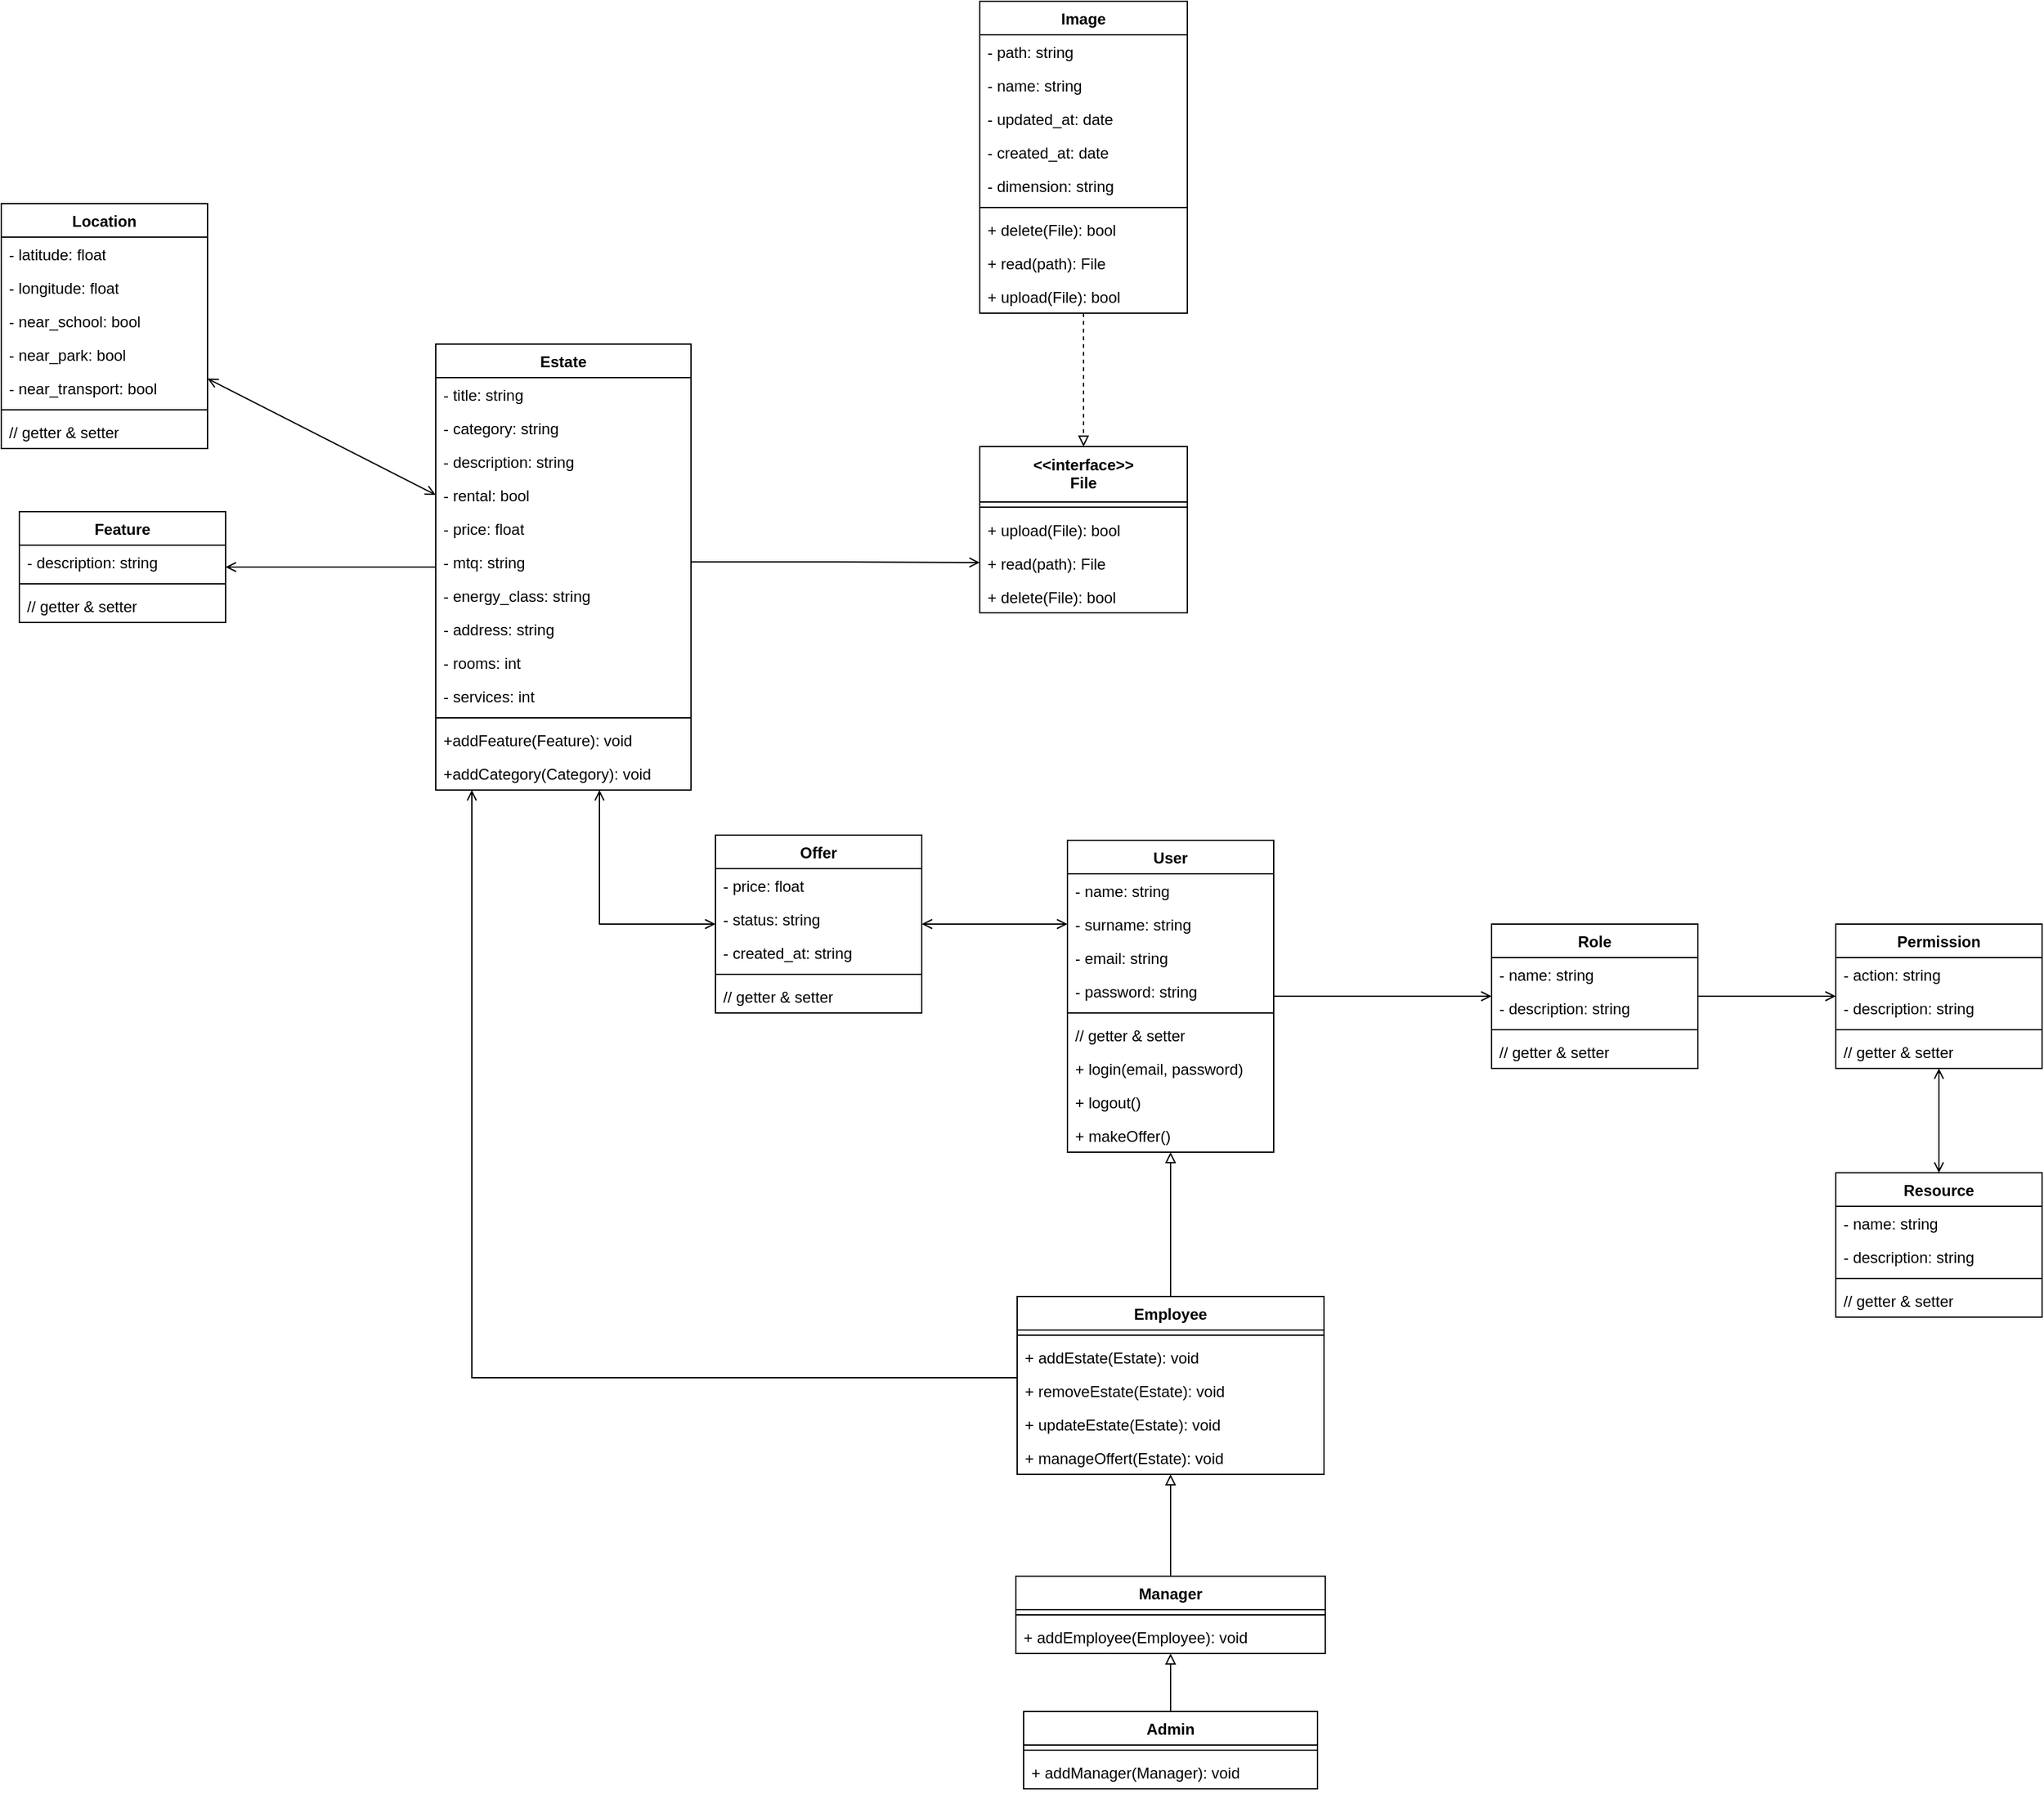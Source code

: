 <mxfile version="22.1.16" type="device" pages="2">
  <diagram name="v.1.0" id="3vZlzGnfS_EGk99yp8Wl">
    <mxGraphModel dx="2218" dy="1220" grid="0" gridSize="10" guides="1" tooltips="1" connect="0" arrows="1" fold="1" page="0" pageScale="1" pageWidth="827" pageHeight="1169" math="0" shadow="0">
      <root>
        <mxCell id="0" />
        <mxCell id="1" parent="0" />
        <mxCell id="SIO9TbtsdNupXH5esDP5-85" style="edgeStyle=orthogonalEdgeStyle;rounded=0;orthogonalLoop=1;jettySize=auto;html=1;endArrow=open;endFill=0;" parent="1" source="SIO9TbtsdNupXH5esDP5-1" target="SIO9TbtsdNupXH5esDP5-61" edge="1">
          <mxGeometry relative="1" as="geometry" />
        </mxCell>
        <mxCell id="SIO9TbtsdNupXH5esDP5-1" value="User" style="swimlane;fontStyle=1;align=center;verticalAlign=top;childLayout=stackLayout;horizontal=1;startSize=26;horizontalStack=0;resizeParent=1;resizeParentMax=0;resizeLast=0;collapsible=1;marginBottom=0;whiteSpace=wrap;html=1;" parent="1" vertex="1">
          <mxGeometry x="200" y="631" width="160" height="242" as="geometry" />
        </mxCell>
        <mxCell id="SIO9TbtsdNupXH5esDP5-2" value="- name: string" style="text;strokeColor=none;fillColor=none;align=left;verticalAlign=top;spacingLeft=4;spacingRight=4;overflow=hidden;rotatable=0;points=[[0,0.5],[1,0.5]];portConstraint=eastwest;whiteSpace=wrap;html=1;" parent="SIO9TbtsdNupXH5esDP5-1" vertex="1">
          <mxGeometry y="26" width="160" height="26" as="geometry" />
        </mxCell>
        <mxCell id="SIO9TbtsdNupXH5esDP5-17" value="- surname: string" style="text;strokeColor=none;fillColor=none;align=left;verticalAlign=top;spacingLeft=4;spacingRight=4;overflow=hidden;rotatable=0;points=[[0,0.5],[1,0.5]];portConstraint=eastwest;whiteSpace=wrap;html=1;" parent="SIO9TbtsdNupXH5esDP5-1" vertex="1">
          <mxGeometry y="52" width="160" height="26" as="geometry" />
        </mxCell>
        <mxCell id="SIO9TbtsdNupXH5esDP5-18" value="- email: string" style="text;strokeColor=none;fillColor=none;align=left;verticalAlign=top;spacingLeft=4;spacingRight=4;overflow=hidden;rotatable=0;points=[[0,0.5],[1,0.5]];portConstraint=eastwest;whiteSpace=wrap;html=1;" parent="SIO9TbtsdNupXH5esDP5-1" vertex="1">
          <mxGeometry y="78" width="160" height="26" as="geometry" />
        </mxCell>
        <mxCell id="SIO9TbtsdNupXH5esDP5-19" value="- password: string" style="text;strokeColor=none;fillColor=none;align=left;verticalAlign=top;spacingLeft=4;spacingRight=4;overflow=hidden;rotatable=0;points=[[0,0.5],[1,0.5]];portConstraint=eastwest;whiteSpace=wrap;html=1;" parent="SIO9TbtsdNupXH5esDP5-1" vertex="1">
          <mxGeometry y="104" width="160" height="26" as="geometry" />
        </mxCell>
        <mxCell id="SIO9TbtsdNupXH5esDP5-3" value="" style="line;strokeWidth=1;fillColor=none;align=left;verticalAlign=middle;spacingTop=-1;spacingLeft=3;spacingRight=3;rotatable=0;labelPosition=right;points=[];portConstraint=eastwest;strokeColor=inherit;" parent="SIO9TbtsdNupXH5esDP5-1" vertex="1">
          <mxGeometry y="130" width="160" height="8" as="geometry" />
        </mxCell>
        <mxCell id="SIO9TbtsdNupXH5esDP5-4" value="// getter &amp;amp; setter" style="text;strokeColor=none;fillColor=none;align=left;verticalAlign=top;spacingLeft=4;spacingRight=4;overflow=hidden;rotatable=0;points=[[0,0.5],[1,0.5]];portConstraint=eastwest;whiteSpace=wrap;html=1;" parent="SIO9TbtsdNupXH5esDP5-1" vertex="1">
          <mxGeometry y="138" width="160" height="26" as="geometry" />
        </mxCell>
        <mxCell id="SIO9TbtsdNupXH5esDP5-140" value="+ login(email, password)" style="text;strokeColor=none;fillColor=none;align=left;verticalAlign=top;spacingLeft=4;spacingRight=4;overflow=hidden;rotatable=0;points=[[0,0.5],[1,0.5]];portConstraint=eastwest;whiteSpace=wrap;html=1;" parent="SIO9TbtsdNupXH5esDP5-1" vertex="1">
          <mxGeometry y="164" width="160" height="26" as="geometry" />
        </mxCell>
        <mxCell id="SIO9TbtsdNupXH5esDP5-141" value="+ logout()" style="text;strokeColor=none;fillColor=none;align=left;verticalAlign=top;spacingLeft=4;spacingRight=4;overflow=hidden;rotatable=0;points=[[0,0.5],[1,0.5]];portConstraint=eastwest;whiteSpace=wrap;html=1;" parent="SIO9TbtsdNupXH5esDP5-1" vertex="1">
          <mxGeometry y="190" width="160" height="26" as="geometry" />
        </mxCell>
        <mxCell id="SIO9TbtsdNupXH5esDP5-142" value="+ makeOffer()" style="text;strokeColor=none;fillColor=none;align=left;verticalAlign=top;spacingLeft=4;spacingRight=4;overflow=hidden;rotatable=0;points=[[0,0.5],[1,0.5]];portConstraint=eastwest;whiteSpace=wrap;html=1;" parent="SIO9TbtsdNupXH5esDP5-1" vertex="1">
          <mxGeometry y="216" width="160" height="26" as="geometry" />
        </mxCell>
        <mxCell id="SIO9TbtsdNupXH5esDP5-87" style="edgeStyle=orthogonalEdgeStyle;rounded=0;orthogonalLoop=1;jettySize=auto;html=1;endArrow=block;endFill=0;" parent="1" source="SIO9TbtsdNupXH5esDP5-5" target="SIO9TbtsdNupXH5esDP5-9" edge="1">
          <mxGeometry relative="1" as="geometry" />
        </mxCell>
        <mxCell id="SIO9TbtsdNupXH5esDP5-5" value="Admin" style="swimlane;fontStyle=1;align=center;verticalAlign=top;childLayout=stackLayout;horizontal=1;startSize=26;horizontalStack=0;resizeParent=1;resizeParentMax=0;resizeLast=0;collapsible=1;marginBottom=0;whiteSpace=wrap;html=1;" parent="1" vertex="1">
          <mxGeometry x="166" y="1307" width="228" height="60" as="geometry" />
        </mxCell>
        <mxCell id="SIO9TbtsdNupXH5esDP5-7" value="" style="line;strokeWidth=1;fillColor=none;align=left;verticalAlign=middle;spacingTop=-1;spacingLeft=3;spacingRight=3;rotatable=0;labelPosition=right;points=[];portConstraint=eastwest;strokeColor=inherit;" parent="SIO9TbtsdNupXH5esDP5-5" vertex="1">
          <mxGeometry y="26" width="228" height="8" as="geometry" />
        </mxCell>
        <mxCell id="SIO9TbtsdNupXH5esDP5-8" value="+ addManager(Manager): void" style="text;strokeColor=none;fillColor=none;align=left;verticalAlign=top;spacingLeft=4;spacingRight=4;overflow=hidden;rotatable=0;points=[[0,0.5],[1,0.5]];portConstraint=eastwest;whiteSpace=wrap;html=1;" parent="SIO9TbtsdNupXH5esDP5-5" vertex="1">
          <mxGeometry y="34" width="228" height="26" as="geometry" />
        </mxCell>
        <mxCell id="SIO9TbtsdNupXH5esDP5-86" style="edgeStyle=orthogonalEdgeStyle;rounded=0;orthogonalLoop=1;jettySize=auto;html=1;endArrow=block;endFill=0;" parent="1" source="SIO9TbtsdNupXH5esDP5-9" target="SIO9TbtsdNupXH5esDP5-13" edge="1">
          <mxGeometry relative="1" as="geometry">
            <mxPoint x="589" y="971" as="targetPoint" />
          </mxGeometry>
        </mxCell>
        <mxCell id="SIO9TbtsdNupXH5esDP5-9" value="Manager" style="swimlane;fontStyle=1;align=center;verticalAlign=top;childLayout=stackLayout;horizontal=1;startSize=26;horizontalStack=0;resizeParent=1;resizeParentMax=0;resizeLast=0;collapsible=1;marginBottom=0;whiteSpace=wrap;html=1;" parent="1" vertex="1">
          <mxGeometry x="160" y="1202" width="240" height="60" as="geometry" />
        </mxCell>
        <mxCell id="SIO9TbtsdNupXH5esDP5-11" value="" style="line;strokeWidth=1;fillColor=none;align=left;verticalAlign=middle;spacingTop=-1;spacingLeft=3;spacingRight=3;rotatable=0;labelPosition=right;points=[];portConstraint=eastwest;strokeColor=inherit;" parent="SIO9TbtsdNupXH5esDP5-9" vertex="1">
          <mxGeometry y="26" width="240" height="8" as="geometry" />
        </mxCell>
        <mxCell id="SIO9TbtsdNupXH5esDP5-12" value="+ addEmployee(Employee): void" style="text;strokeColor=none;fillColor=none;align=left;verticalAlign=top;spacingLeft=4;spacingRight=4;overflow=hidden;rotatable=0;points=[[0,0.5],[1,0.5]];portConstraint=eastwest;whiteSpace=wrap;html=1;" parent="SIO9TbtsdNupXH5esDP5-9" vertex="1">
          <mxGeometry y="34" width="240" height="26" as="geometry" />
        </mxCell>
        <mxCell id="SIO9TbtsdNupXH5esDP5-88" style="edgeStyle=orthogonalEdgeStyle;rounded=0;orthogonalLoop=1;jettySize=auto;html=1;endArrow=block;endFill=0;" parent="1" source="SIO9TbtsdNupXH5esDP5-13" target="SIO9TbtsdNupXH5esDP5-1" edge="1">
          <mxGeometry relative="1" as="geometry" />
        </mxCell>
        <mxCell id="SIO9TbtsdNupXH5esDP5-13" value="Employee" style="swimlane;fontStyle=1;align=center;verticalAlign=top;childLayout=stackLayout;horizontal=1;startSize=26;horizontalStack=0;resizeParent=1;resizeParentMax=0;resizeLast=0;collapsible=1;marginBottom=0;whiteSpace=wrap;html=1;" parent="1" vertex="1">
          <mxGeometry x="161" y="985" width="238" height="138" as="geometry" />
        </mxCell>
        <mxCell id="SIO9TbtsdNupXH5esDP5-15" value="" style="line;strokeWidth=1;fillColor=none;align=left;verticalAlign=middle;spacingTop=-1;spacingLeft=3;spacingRight=3;rotatable=0;labelPosition=right;points=[];portConstraint=eastwest;strokeColor=inherit;" parent="SIO9TbtsdNupXH5esDP5-13" vertex="1">
          <mxGeometry y="26" width="238" height="8" as="geometry" />
        </mxCell>
        <mxCell id="SIO9TbtsdNupXH5esDP5-16" value="+ addEstate(Estate): void" style="text;strokeColor=none;fillColor=none;align=left;verticalAlign=top;spacingLeft=4;spacingRight=4;overflow=hidden;rotatable=0;points=[[0,0.5],[1,0.5]];portConstraint=eastwest;whiteSpace=wrap;html=1;" parent="SIO9TbtsdNupXH5esDP5-13" vertex="1">
          <mxGeometry y="34" width="238" height="26" as="geometry" />
        </mxCell>
        <mxCell id="SIO9TbtsdNupXH5esDP5-137" value="+ removeEstate(Estate): void" style="text;strokeColor=none;fillColor=none;align=left;verticalAlign=top;spacingLeft=4;spacingRight=4;overflow=hidden;rotatable=0;points=[[0,0.5],[1,0.5]];portConstraint=eastwest;whiteSpace=wrap;html=1;" parent="SIO9TbtsdNupXH5esDP5-13" vertex="1">
          <mxGeometry y="60" width="238" height="26" as="geometry" />
        </mxCell>
        <mxCell id="SIO9TbtsdNupXH5esDP5-138" value="+ updateEstate(Estate): void" style="text;strokeColor=none;fillColor=none;align=left;verticalAlign=top;spacingLeft=4;spacingRight=4;overflow=hidden;rotatable=0;points=[[0,0.5],[1,0.5]];portConstraint=eastwest;whiteSpace=wrap;html=1;" parent="SIO9TbtsdNupXH5esDP5-13" vertex="1">
          <mxGeometry y="86" width="238" height="26" as="geometry" />
        </mxCell>
        <mxCell id="SIO9TbtsdNupXH5esDP5-135" value="+ manageOffert(Estate): void" style="text;strokeColor=none;fillColor=none;align=left;verticalAlign=top;spacingLeft=4;spacingRight=4;overflow=hidden;rotatable=0;points=[[0,0.5],[1,0.5]];portConstraint=eastwest;whiteSpace=wrap;html=1;" parent="SIO9TbtsdNupXH5esDP5-13" vertex="1">
          <mxGeometry y="112" width="238" height="26" as="geometry" />
        </mxCell>
        <mxCell id="SIO9TbtsdNupXH5esDP5-89" style="edgeStyle=orthogonalEdgeStyle;rounded=0;orthogonalLoop=1;jettySize=auto;html=1;endArrow=open;endFill=0;" parent="1" source="SIO9TbtsdNupXH5esDP5-22" target="SIO9TbtsdNupXH5esDP5-38" edge="1">
          <mxGeometry relative="1" as="geometry" />
        </mxCell>
        <mxCell id="SIO9TbtsdNupXH5esDP5-114" style="rounded=0;orthogonalLoop=1;jettySize=auto;html=1;endArrow=open;endFill=0;startArrow=open;startFill=0;exitX=0;exitY=0.5;exitDx=0;exitDy=0;" parent="1" source="SIO9TbtsdNupXH5esDP5-29" target="SIO9TbtsdNupXH5esDP5-105" edge="1">
          <mxGeometry relative="1" as="geometry" />
        </mxCell>
        <mxCell id="SIO9TbtsdNupXH5esDP5-22" value="Estate" style="swimlane;fontStyle=1;align=center;verticalAlign=top;childLayout=stackLayout;horizontal=1;startSize=26;horizontalStack=0;resizeParent=1;resizeParentMax=0;resizeLast=0;collapsible=1;marginBottom=0;whiteSpace=wrap;html=1;" parent="1" vertex="1">
          <mxGeometry x="-290" y="246" width="198" height="346" as="geometry" />
        </mxCell>
        <mxCell id="SIO9TbtsdNupXH5esDP5-23" value="- title: string" style="text;strokeColor=none;fillColor=none;align=left;verticalAlign=top;spacingLeft=4;spacingRight=4;overflow=hidden;rotatable=0;points=[[0,0.5],[1,0.5]];portConstraint=eastwest;whiteSpace=wrap;html=1;" parent="SIO9TbtsdNupXH5esDP5-22" vertex="1">
          <mxGeometry y="26" width="198" height="26" as="geometry" />
        </mxCell>
        <mxCell id="SIO9TbtsdNupXH5esDP5-132" value="- category: string" style="text;strokeColor=none;fillColor=none;align=left;verticalAlign=top;spacingLeft=4;spacingRight=4;overflow=hidden;rotatable=0;points=[[0,0.5],[1,0.5]];portConstraint=eastwest;whiteSpace=wrap;html=1;" parent="SIO9TbtsdNupXH5esDP5-22" vertex="1">
          <mxGeometry y="52" width="198" height="26" as="geometry" />
        </mxCell>
        <mxCell id="SIO9TbtsdNupXH5esDP5-128" value="- description: string" style="text;strokeColor=none;fillColor=none;align=left;verticalAlign=top;spacingLeft=4;spacingRight=4;overflow=hidden;rotatable=0;points=[[0,0.5],[1,0.5]];portConstraint=eastwest;whiteSpace=wrap;html=1;" parent="SIO9TbtsdNupXH5esDP5-22" vertex="1">
          <mxGeometry y="78" width="198" height="26" as="geometry" />
        </mxCell>
        <mxCell id="SIO9TbtsdNupXH5esDP5-29" value="- rental: bool" style="text;strokeColor=none;fillColor=none;align=left;verticalAlign=top;spacingLeft=4;spacingRight=4;overflow=hidden;rotatable=0;points=[[0,0.5],[1,0.5]];portConstraint=eastwest;whiteSpace=wrap;html=1;" parent="SIO9TbtsdNupXH5esDP5-22" vertex="1">
          <mxGeometry y="104" width="198" height="26" as="geometry" />
        </mxCell>
        <mxCell id="SIO9TbtsdNupXH5esDP5-24" value="- price: float" style="text;strokeColor=none;fillColor=none;align=left;verticalAlign=top;spacingLeft=4;spacingRight=4;overflow=hidden;rotatable=0;points=[[0,0.5],[1,0.5]];portConstraint=eastwest;whiteSpace=wrap;html=1;" parent="SIO9TbtsdNupXH5esDP5-22" vertex="1">
          <mxGeometry y="130" width="198" height="26" as="geometry" />
        </mxCell>
        <mxCell id="SIO9TbtsdNupXH5esDP5-25" value="- mtq: string" style="text;strokeColor=none;fillColor=none;align=left;verticalAlign=top;spacingLeft=4;spacingRight=4;overflow=hidden;rotatable=0;points=[[0,0.5],[1,0.5]];portConstraint=eastwest;whiteSpace=wrap;html=1;" parent="SIO9TbtsdNupXH5esDP5-22" vertex="1">
          <mxGeometry y="156" width="198" height="26" as="geometry" />
        </mxCell>
        <mxCell id="SIO9TbtsdNupXH5esDP5-26" value="- energy_class: string" style="text;strokeColor=none;fillColor=none;align=left;verticalAlign=top;spacingLeft=4;spacingRight=4;overflow=hidden;rotatable=0;points=[[0,0.5],[1,0.5]];portConstraint=eastwest;whiteSpace=wrap;html=1;" parent="SIO9TbtsdNupXH5esDP5-22" vertex="1">
          <mxGeometry y="182" width="198" height="26" as="geometry" />
        </mxCell>
        <mxCell id="SIO9TbtsdNupXH5esDP5-96" value="- address: string" style="text;strokeColor=none;fillColor=none;align=left;verticalAlign=top;spacingLeft=4;spacingRight=4;overflow=hidden;rotatable=0;points=[[0,0.5],[1,0.5]];portConstraint=eastwest;whiteSpace=wrap;html=1;" parent="SIO9TbtsdNupXH5esDP5-22" vertex="1">
          <mxGeometry y="208" width="198" height="26" as="geometry" />
        </mxCell>
        <mxCell id="SIO9TbtsdNupXH5esDP5-116" value="- rooms: int" style="text;strokeColor=none;fillColor=none;align=left;verticalAlign=top;spacingLeft=4;spacingRight=4;overflow=hidden;rotatable=0;points=[[0,0.5],[1,0.5]];portConstraint=eastwest;whiteSpace=wrap;html=1;" parent="SIO9TbtsdNupXH5esDP5-22" vertex="1">
          <mxGeometry y="234" width="198" height="26" as="geometry" />
        </mxCell>
        <mxCell id="SIO9TbtsdNupXH5esDP5-115" value="- services: int" style="text;strokeColor=none;fillColor=none;align=left;verticalAlign=top;spacingLeft=4;spacingRight=4;overflow=hidden;rotatable=0;points=[[0,0.5],[1,0.5]];portConstraint=eastwest;whiteSpace=wrap;html=1;" parent="SIO9TbtsdNupXH5esDP5-22" vertex="1">
          <mxGeometry y="260" width="198" height="26" as="geometry" />
        </mxCell>
        <mxCell id="SIO9TbtsdNupXH5esDP5-27" value="" style="line;strokeWidth=1;fillColor=none;align=left;verticalAlign=middle;spacingTop=-1;spacingLeft=3;spacingRight=3;rotatable=0;labelPosition=right;points=[];portConstraint=eastwest;strokeColor=inherit;" parent="SIO9TbtsdNupXH5esDP5-22" vertex="1">
          <mxGeometry y="286" width="198" height="8" as="geometry" />
        </mxCell>
        <mxCell id="SIO9TbtsdNupXH5esDP5-28" value="+addFeature(Feature): void" style="text;strokeColor=none;fillColor=none;align=left;verticalAlign=top;spacingLeft=4;spacingRight=4;overflow=hidden;rotatable=0;points=[[0,0.5],[1,0.5]];portConstraint=eastwest;whiteSpace=wrap;html=1;" parent="SIO9TbtsdNupXH5esDP5-22" vertex="1">
          <mxGeometry y="294" width="198" height="26" as="geometry" />
        </mxCell>
        <mxCell id="SIO9TbtsdNupXH5esDP5-136" value="+addCategory(Category): void" style="text;strokeColor=none;fillColor=none;align=left;verticalAlign=top;spacingLeft=4;spacingRight=4;overflow=hidden;rotatable=0;points=[[0,0.5],[1,0.5]];portConstraint=eastwest;whiteSpace=wrap;html=1;" parent="SIO9TbtsdNupXH5esDP5-22" vertex="1">
          <mxGeometry y="320" width="198" height="26" as="geometry" />
        </mxCell>
        <mxCell id="SIO9TbtsdNupXH5esDP5-38" value="Feature" style="swimlane;fontStyle=1;align=center;verticalAlign=top;childLayout=stackLayout;horizontal=1;startSize=26;horizontalStack=0;resizeParent=1;resizeParentMax=0;resizeLast=0;collapsible=1;marginBottom=0;whiteSpace=wrap;html=1;" parent="1" vertex="1">
          <mxGeometry x="-613" y="376" width="160" height="86" as="geometry" />
        </mxCell>
        <mxCell id="SIO9TbtsdNupXH5esDP5-39" value="- description: string" style="text;strokeColor=none;fillColor=none;align=left;verticalAlign=top;spacingLeft=4;spacingRight=4;overflow=hidden;rotatable=0;points=[[0,0.5],[1,0.5]];portConstraint=eastwest;whiteSpace=wrap;html=1;" parent="SIO9TbtsdNupXH5esDP5-38" vertex="1">
          <mxGeometry y="26" width="160" height="26" as="geometry" />
        </mxCell>
        <mxCell id="SIO9TbtsdNupXH5esDP5-40" value="" style="line;strokeWidth=1;fillColor=none;align=left;verticalAlign=middle;spacingTop=-1;spacingLeft=3;spacingRight=3;rotatable=0;labelPosition=right;points=[];portConstraint=eastwest;strokeColor=inherit;" parent="SIO9TbtsdNupXH5esDP5-38" vertex="1">
          <mxGeometry y="52" width="160" height="8" as="geometry" />
        </mxCell>
        <mxCell id="SIO9TbtsdNupXH5esDP5-41" value="// getter &amp;amp; setter" style="text;strokeColor=none;fillColor=none;align=left;verticalAlign=top;spacingLeft=4;spacingRight=4;overflow=hidden;rotatable=0;points=[[0,0.5],[1,0.5]];portConstraint=eastwest;whiteSpace=wrap;html=1;" parent="SIO9TbtsdNupXH5esDP5-38" vertex="1">
          <mxGeometry y="60" width="160" height="26" as="geometry" />
        </mxCell>
        <mxCell id="SIO9TbtsdNupXH5esDP5-84" style="rounded=0;orthogonalLoop=1;jettySize=auto;html=1;endArrow=open;endFill=0;" parent="1" source="SIO9TbtsdNupXH5esDP5-61" target="SIO9TbtsdNupXH5esDP5-98" edge="1">
          <mxGeometry relative="1" as="geometry" />
        </mxCell>
        <mxCell id="SIO9TbtsdNupXH5esDP5-61" value="Role" style="swimlane;fontStyle=1;align=center;verticalAlign=top;childLayout=stackLayout;horizontal=1;startSize=26;horizontalStack=0;resizeParent=1;resizeParentMax=0;resizeLast=0;collapsible=1;marginBottom=0;whiteSpace=wrap;html=1;" parent="1" vertex="1">
          <mxGeometry x="529" y="696" width="160" height="112" as="geometry" />
        </mxCell>
        <mxCell id="SIO9TbtsdNupXH5esDP5-62" value="- name: string" style="text;strokeColor=none;fillColor=none;align=left;verticalAlign=top;spacingLeft=4;spacingRight=4;overflow=hidden;rotatable=0;points=[[0,0.5],[1,0.5]];portConstraint=eastwest;whiteSpace=wrap;html=1;" parent="SIO9TbtsdNupXH5esDP5-61" vertex="1">
          <mxGeometry y="26" width="160" height="26" as="geometry" />
        </mxCell>
        <mxCell id="SIO9TbtsdNupXH5esDP5-63" value="- description: string" style="text;strokeColor=none;fillColor=none;align=left;verticalAlign=top;spacingLeft=4;spacingRight=4;overflow=hidden;rotatable=0;points=[[0,0.5],[1,0.5]];portConstraint=eastwest;whiteSpace=wrap;html=1;" parent="SIO9TbtsdNupXH5esDP5-61" vertex="1">
          <mxGeometry y="52" width="160" height="26" as="geometry" />
        </mxCell>
        <mxCell id="SIO9TbtsdNupXH5esDP5-66" value="" style="line;strokeWidth=1;fillColor=none;align=left;verticalAlign=middle;spacingTop=-1;spacingLeft=3;spacingRight=3;rotatable=0;labelPosition=right;points=[];portConstraint=eastwest;strokeColor=inherit;" parent="SIO9TbtsdNupXH5esDP5-61" vertex="1">
          <mxGeometry y="78" width="160" height="8" as="geometry" />
        </mxCell>
        <mxCell id="SIO9TbtsdNupXH5esDP5-67" value="// getter &amp;amp; setter" style="text;strokeColor=none;fillColor=none;align=left;verticalAlign=top;spacingLeft=4;spacingRight=4;overflow=hidden;rotatable=0;points=[[0,0.5],[1,0.5]];portConstraint=eastwest;whiteSpace=wrap;html=1;" parent="SIO9TbtsdNupXH5esDP5-61" vertex="1">
          <mxGeometry y="86" width="160" height="26" as="geometry" />
        </mxCell>
        <mxCell id="SIO9TbtsdNupXH5esDP5-79" value="Resource" style="swimlane;fontStyle=1;align=center;verticalAlign=top;childLayout=stackLayout;horizontal=1;startSize=26;horizontalStack=0;resizeParent=1;resizeParentMax=0;resizeLast=0;collapsible=1;marginBottom=0;whiteSpace=wrap;html=1;" parent="1" vertex="1">
          <mxGeometry x="796" y="889" width="160" height="112" as="geometry" />
        </mxCell>
        <mxCell id="SIO9TbtsdNupXH5esDP5-80" value="- name: string" style="text;strokeColor=none;fillColor=none;align=left;verticalAlign=top;spacingLeft=4;spacingRight=4;overflow=hidden;rotatable=0;points=[[0,0.5],[1,0.5]];portConstraint=eastwest;whiteSpace=wrap;html=1;" parent="SIO9TbtsdNupXH5esDP5-79" vertex="1">
          <mxGeometry y="26" width="160" height="26" as="geometry" />
        </mxCell>
        <mxCell id="SIO9TbtsdNupXH5esDP5-81" value="- description: string" style="text;strokeColor=none;fillColor=none;align=left;verticalAlign=top;spacingLeft=4;spacingRight=4;overflow=hidden;rotatable=0;points=[[0,0.5],[1,0.5]];portConstraint=eastwest;whiteSpace=wrap;html=1;" parent="SIO9TbtsdNupXH5esDP5-79" vertex="1">
          <mxGeometry y="52" width="160" height="26" as="geometry" />
        </mxCell>
        <mxCell id="SIO9TbtsdNupXH5esDP5-82" value="" style="line;strokeWidth=1;fillColor=none;align=left;verticalAlign=middle;spacingTop=-1;spacingLeft=3;spacingRight=3;rotatable=0;labelPosition=right;points=[];portConstraint=eastwest;strokeColor=inherit;" parent="SIO9TbtsdNupXH5esDP5-79" vertex="1">
          <mxGeometry y="78" width="160" height="8" as="geometry" />
        </mxCell>
        <mxCell id="SIO9TbtsdNupXH5esDP5-83" value="// getter &amp;amp; setter" style="text;strokeColor=none;fillColor=none;align=left;verticalAlign=top;spacingLeft=4;spacingRight=4;overflow=hidden;rotatable=0;points=[[0,0.5],[1,0.5]];portConstraint=eastwest;whiteSpace=wrap;html=1;" parent="SIO9TbtsdNupXH5esDP5-79" vertex="1">
          <mxGeometry y="86" width="160" height="26" as="geometry" />
        </mxCell>
        <mxCell id="SIO9TbtsdNupXH5esDP5-92" style="edgeStyle=orthogonalEdgeStyle;rounded=0;orthogonalLoop=1;jettySize=auto;html=1;endArrow=open;endFill=0;" parent="1" source="SIO9TbtsdNupXH5esDP5-13" target="SIO9TbtsdNupXH5esDP5-22" edge="1">
          <mxGeometry relative="1" as="geometry">
            <Array as="points">
              <mxPoint x="-262" y="1048" />
            </Array>
          </mxGeometry>
        </mxCell>
        <mxCell id="SIO9TbtsdNupXH5esDP5-104" style="edgeStyle=orthogonalEdgeStyle;rounded=0;orthogonalLoop=1;jettySize=auto;html=1;startArrow=open;startFill=0;endArrow=open;endFill=0;" parent="1" source="SIO9TbtsdNupXH5esDP5-79" target="SIO9TbtsdNupXH5esDP5-98" edge="1">
          <mxGeometry relative="1" as="geometry">
            <mxPoint x="973" y="603" as="targetPoint" />
          </mxGeometry>
        </mxCell>
        <mxCell id="SIO9TbtsdNupXH5esDP5-98" value="Permission" style="swimlane;fontStyle=1;align=center;verticalAlign=top;childLayout=stackLayout;horizontal=1;startSize=26;horizontalStack=0;resizeParent=1;resizeParentMax=0;resizeLast=0;collapsible=1;marginBottom=0;whiteSpace=wrap;html=1;" parent="1" vertex="1">
          <mxGeometry x="796" y="696" width="160" height="112" as="geometry" />
        </mxCell>
        <mxCell id="SIO9TbtsdNupXH5esDP5-99" value="- action: string" style="text;strokeColor=none;fillColor=none;align=left;verticalAlign=top;spacingLeft=4;spacingRight=4;overflow=hidden;rotatable=0;points=[[0,0.5],[1,0.5]];portConstraint=eastwest;whiteSpace=wrap;html=1;" parent="SIO9TbtsdNupXH5esDP5-98" vertex="1">
          <mxGeometry y="26" width="160" height="26" as="geometry" />
        </mxCell>
        <mxCell id="SIO9TbtsdNupXH5esDP5-100" value="- description: string" style="text;strokeColor=none;fillColor=none;align=left;verticalAlign=top;spacingLeft=4;spacingRight=4;overflow=hidden;rotatable=0;points=[[0,0.5],[1,0.5]];portConstraint=eastwest;whiteSpace=wrap;html=1;" parent="SIO9TbtsdNupXH5esDP5-98" vertex="1">
          <mxGeometry y="52" width="160" height="26" as="geometry" />
        </mxCell>
        <mxCell id="SIO9TbtsdNupXH5esDP5-101" value="" style="line;strokeWidth=1;fillColor=none;align=left;verticalAlign=middle;spacingTop=-1;spacingLeft=3;spacingRight=3;rotatable=0;labelPosition=right;points=[];portConstraint=eastwest;strokeColor=inherit;" parent="SIO9TbtsdNupXH5esDP5-98" vertex="1">
          <mxGeometry y="78" width="160" height="8" as="geometry" />
        </mxCell>
        <mxCell id="SIO9TbtsdNupXH5esDP5-102" value="// getter &amp;amp; setter" style="text;strokeColor=none;fillColor=none;align=left;verticalAlign=top;spacingLeft=4;spacingRight=4;overflow=hidden;rotatable=0;points=[[0,0.5],[1,0.5]];portConstraint=eastwest;whiteSpace=wrap;html=1;" parent="SIO9TbtsdNupXH5esDP5-98" vertex="1">
          <mxGeometry y="86" width="160" height="26" as="geometry" />
        </mxCell>
        <mxCell id="SIO9TbtsdNupXH5esDP5-105" value="Location" style="swimlane;fontStyle=1;align=center;verticalAlign=top;childLayout=stackLayout;horizontal=1;startSize=26;horizontalStack=0;resizeParent=1;resizeParentMax=0;resizeLast=0;collapsible=1;marginBottom=0;whiteSpace=wrap;html=1;" parent="1" vertex="1">
          <mxGeometry x="-627" y="137" width="160" height="190" as="geometry" />
        </mxCell>
        <mxCell id="SIO9TbtsdNupXH5esDP5-107" value="- latitude: float" style="text;strokeColor=none;fillColor=none;align=left;verticalAlign=top;spacingLeft=4;spacingRight=4;overflow=hidden;rotatable=0;points=[[0,0.5],[1,0.5]];portConstraint=eastwest;whiteSpace=wrap;html=1;" parent="SIO9TbtsdNupXH5esDP5-105" vertex="1">
          <mxGeometry y="26" width="160" height="26" as="geometry" />
        </mxCell>
        <mxCell id="SIO9TbtsdNupXH5esDP5-110" value="- longitude: float" style="text;strokeColor=none;fillColor=none;align=left;verticalAlign=top;spacingLeft=4;spacingRight=4;overflow=hidden;rotatable=0;points=[[0,0.5],[1,0.5]];portConstraint=eastwest;whiteSpace=wrap;html=1;" parent="SIO9TbtsdNupXH5esDP5-105" vertex="1">
          <mxGeometry y="52" width="160" height="26" as="geometry" />
        </mxCell>
        <mxCell id="SIO9TbtsdNupXH5esDP5-111" value="- near_school: bool" style="text;strokeColor=none;fillColor=none;align=left;verticalAlign=top;spacingLeft=4;spacingRight=4;overflow=hidden;rotatable=0;points=[[0,0.5],[1,0.5]];portConstraint=eastwest;whiteSpace=wrap;html=1;" parent="SIO9TbtsdNupXH5esDP5-105" vertex="1">
          <mxGeometry y="78" width="160" height="26" as="geometry" />
        </mxCell>
        <mxCell id="SIO9TbtsdNupXH5esDP5-112" value="- near_park: bool" style="text;strokeColor=none;fillColor=none;align=left;verticalAlign=top;spacingLeft=4;spacingRight=4;overflow=hidden;rotatable=0;points=[[0,0.5],[1,0.5]];portConstraint=eastwest;whiteSpace=wrap;html=1;" parent="SIO9TbtsdNupXH5esDP5-105" vertex="1">
          <mxGeometry y="104" width="160" height="26" as="geometry" />
        </mxCell>
        <mxCell id="SIO9TbtsdNupXH5esDP5-113" value="- near_transport: bool" style="text;strokeColor=none;fillColor=none;align=left;verticalAlign=top;spacingLeft=4;spacingRight=4;overflow=hidden;rotatable=0;points=[[0,0.5],[1,0.5]];portConstraint=eastwest;whiteSpace=wrap;html=1;" parent="SIO9TbtsdNupXH5esDP5-105" vertex="1">
          <mxGeometry y="130" width="160" height="26" as="geometry" />
        </mxCell>
        <mxCell id="SIO9TbtsdNupXH5esDP5-108" value="" style="line;strokeWidth=1;fillColor=none;align=left;verticalAlign=middle;spacingTop=-1;spacingLeft=3;spacingRight=3;rotatable=0;labelPosition=right;points=[];portConstraint=eastwest;strokeColor=inherit;" parent="SIO9TbtsdNupXH5esDP5-105" vertex="1">
          <mxGeometry y="156" width="160" height="8" as="geometry" />
        </mxCell>
        <mxCell id="SIO9TbtsdNupXH5esDP5-109" value="// getter &amp;amp; setter" style="text;strokeColor=none;fillColor=none;align=left;verticalAlign=top;spacingLeft=4;spacingRight=4;overflow=hidden;rotatable=0;points=[[0,0.5],[1,0.5]];portConstraint=eastwest;whiteSpace=wrap;html=1;" parent="SIO9TbtsdNupXH5esDP5-105" vertex="1">
          <mxGeometry y="164" width="160" height="26" as="geometry" />
        </mxCell>
        <mxCell id="SIO9TbtsdNupXH5esDP5-134" style="edgeStyle=orthogonalEdgeStyle;rounded=0;orthogonalLoop=1;jettySize=auto;html=1;startArrow=open;startFill=0;endArrow=open;endFill=0;" parent="1" source="SIO9TbtsdNupXH5esDP5-119" target="SIO9TbtsdNupXH5esDP5-22" edge="1">
          <mxGeometry relative="1" as="geometry">
            <Array as="points">
              <mxPoint x="-163" y="696" />
            </Array>
          </mxGeometry>
        </mxCell>
        <mxCell id="SIO9TbtsdNupXH5esDP5-119" value="Offer" style="swimlane;fontStyle=1;align=center;verticalAlign=top;childLayout=stackLayout;horizontal=1;startSize=26;horizontalStack=0;resizeParent=1;resizeParentMax=0;resizeLast=0;collapsible=1;marginBottom=0;whiteSpace=wrap;html=1;" parent="1" vertex="1">
          <mxGeometry x="-73" y="627" width="160" height="138" as="geometry" />
        </mxCell>
        <mxCell id="SIO9TbtsdNupXH5esDP5-120" value="- price: float" style="text;strokeColor=none;fillColor=none;align=left;verticalAlign=top;spacingLeft=4;spacingRight=4;overflow=hidden;rotatable=0;points=[[0,0.5],[1,0.5]];portConstraint=eastwest;whiteSpace=wrap;html=1;" parent="SIO9TbtsdNupXH5esDP5-119" vertex="1">
          <mxGeometry y="26" width="160" height="26" as="geometry" />
        </mxCell>
        <mxCell id="SIO9TbtsdNupXH5esDP5-121" value="- status: string" style="text;strokeColor=none;fillColor=none;align=left;verticalAlign=top;spacingLeft=4;spacingRight=4;overflow=hidden;rotatable=0;points=[[0,0.5],[1,0.5]];portConstraint=eastwest;whiteSpace=wrap;html=1;" parent="SIO9TbtsdNupXH5esDP5-119" vertex="1">
          <mxGeometry y="52" width="160" height="26" as="geometry" />
        </mxCell>
        <mxCell id="SIO9TbtsdNupXH5esDP5-122" value="- created_at: string" style="text;strokeColor=none;fillColor=none;align=left;verticalAlign=top;spacingLeft=4;spacingRight=4;overflow=hidden;rotatable=0;points=[[0,0.5],[1,0.5]];portConstraint=eastwest;whiteSpace=wrap;html=1;" parent="SIO9TbtsdNupXH5esDP5-119" vertex="1">
          <mxGeometry y="78" width="160" height="26" as="geometry" />
        </mxCell>
        <mxCell id="SIO9TbtsdNupXH5esDP5-124" value="" style="line;strokeWidth=1;fillColor=none;align=left;verticalAlign=middle;spacingTop=-1;spacingLeft=3;spacingRight=3;rotatable=0;labelPosition=right;points=[];portConstraint=eastwest;strokeColor=inherit;" parent="SIO9TbtsdNupXH5esDP5-119" vertex="1">
          <mxGeometry y="104" width="160" height="8" as="geometry" />
        </mxCell>
        <mxCell id="SIO9TbtsdNupXH5esDP5-125" value="// getter &amp;amp; setter" style="text;strokeColor=none;fillColor=none;align=left;verticalAlign=top;spacingLeft=4;spacingRight=4;overflow=hidden;rotatable=0;points=[[0,0.5],[1,0.5]];portConstraint=eastwest;whiteSpace=wrap;html=1;" parent="SIO9TbtsdNupXH5esDP5-119" vertex="1">
          <mxGeometry y="112" width="160" height="26" as="geometry" />
        </mxCell>
        <mxCell id="SIO9TbtsdNupXH5esDP5-133" style="edgeStyle=orthogonalEdgeStyle;rounded=0;orthogonalLoop=1;jettySize=auto;html=1;entryX=1;entryY=0.5;entryDx=0;entryDy=0;startArrow=open;startFill=0;endArrow=open;endFill=0;" parent="1" source="SIO9TbtsdNupXH5esDP5-17" target="SIO9TbtsdNupXH5esDP5-119" edge="1">
          <mxGeometry relative="1" as="geometry" />
        </mxCell>
        <mxCell id="1U3JtkLmRqp0XS_s6lJx-1" value="&amp;lt;&amp;lt;interface&amp;gt;&amp;gt;&lt;br&gt;File" style="swimlane;fontStyle=1;align=center;verticalAlign=top;childLayout=stackLayout;horizontal=1;startSize=43;horizontalStack=0;resizeParent=1;resizeParentMax=0;resizeLast=0;collapsible=1;marginBottom=0;whiteSpace=wrap;html=1;" parent="1" vertex="1">
          <mxGeometry x="132" y="325.5" width="161" height="129" as="geometry" />
        </mxCell>
        <mxCell id="1U3JtkLmRqp0XS_s6lJx-2" value="" style="line;strokeWidth=1;fillColor=none;align=left;verticalAlign=middle;spacingTop=-1;spacingLeft=3;spacingRight=3;rotatable=0;labelPosition=right;points=[];portConstraint=eastwest;strokeColor=inherit;" parent="1U3JtkLmRqp0XS_s6lJx-1" vertex="1">
          <mxGeometry y="43" width="161" height="8" as="geometry" />
        </mxCell>
        <mxCell id="1U3JtkLmRqp0XS_s6lJx-3" value="+ upload(File): bool" style="text;strokeColor=none;fillColor=none;align=left;verticalAlign=top;spacingLeft=4;spacingRight=4;overflow=hidden;rotatable=0;points=[[0,0.5],[1,0.5]];portConstraint=eastwest;whiteSpace=wrap;html=1;" parent="1U3JtkLmRqp0XS_s6lJx-1" vertex="1">
          <mxGeometry y="51" width="161" height="26" as="geometry" />
        </mxCell>
        <mxCell id="1U3JtkLmRqp0XS_s6lJx-4" value="+ read(path): File" style="text;strokeColor=none;fillColor=none;align=left;verticalAlign=top;spacingLeft=4;spacingRight=4;overflow=hidden;rotatable=0;points=[[0,0.5],[1,0.5]];portConstraint=eastwest;whiteSpace=wrap;html=1;" parent="1U3JtkLmRqp0XS_s6lJx-1" vertex="1">
          <mxGeometry y="77" width="161" height="26" as="geometry" />
        </mxCell>
        <mxCell id="1U3JtkLmRqp0XS_s6lJx-5" value="+ delete(File): bool" style="text;strokeColor=none;fillColor=none;align=left;verticalAlign=top;spacingLeft=4;spacingRight=4;overflow=hidden;rotatable=0;points=[[0,0.5],[1,0.5]];portConstraint=eastwest;whiteSpace=wrap;html=1;" parent="1U3JtkLmRqp0XS_s6lJx-1" vertex="1">
          <mxGeometry y="103" width="161" height="26" as="geometry" />
        </mxCell>
        <mxCell id="1U3JtkLmRqp0XS_s6lJx-6" style="rounded=0;orthogonalLoop=1;jettySize=auto;html=1;dashed=1;endArrow=block;endFill=0;" parent="1" source="1U3JtkLmRqp0XS_s6lJx-7" target="1U3JtkLmRqp0XS_s6lJx-1" edge="1">
          <mxGeometry relative="1" as="geometry" />
        </mxCell>
        <mxCell id="1U3JtkLmRqp0XS_s6lJx-7" value="Image" style="swimlane;fontStyle=1;align=center;verticalAlign=top;childLayout=stackLayout;horizontal=1;startSize=26;horizontalStack=0;resizeParent=1;resizeParentMax=0;resizeLast=0;collapsible=1;marginBottom=0;whiteSpace=wrap;html=1;" parent="1" vertex="1">
          <mxGeometry x="132" y="-20" width="161" height="242" as="geometry" />
        </mxCell>
        <mxCell id="1U3JtkLmRqp0XS_s6lJx-8" value="- path: string" style="text;strokeColor=none;fillColor=none;align=left;verticalAlign=top;spacingLeft=4;spacingRight=4;overflow=hidden;rotatable=0;points=[[0,0.5],[1,0.5]];portConstraint=eastwest;whiteSpace=wrap;html=1;" parent="1U3JtkLmRqp0XS_s6lJx-7" vertex="1">
          <mxGeometry y="26" width="161" height="26" as="geometry" />
        </mxCell>
        <mxCell id="1U3JtkLmRqp0XS_s6lJx-9" value="- name: string" style="text;strokeColor=none;fillColor=none;align=left;verticalAlign=top;spacingLeft=4;spacingRight=4;overflow=hidden;rotatable=0;points=[[0,0.5],[1,0.5]];portConstraint=eastwest;whiteSpace=wrap;html=1;" parent="1U3JtkLmRqp0XS_s6lJx-7" vertex="1">
          <mxGeometry y="52" width="161" height="26" as="geometry" />
        </mxCell>
        <mxCell id="1U3JtkLmRqp0XS_s6lJx-10" value="- updated_at: date" style="text;strokeColor=none;fillColor=none;align=left;verticalAlign=top;spacingLeft=4;spacingRight=4;overflow=hidden;rotatable=0;points=[[0,0.5],[1,0.5]];portConstraint=eastwest;whiteSpace=wrap;html=1;" parent="1U3JtkLmRqp0XS_s6lJx-7" vertex="1">
          <mxGeometry y="78" width="161" height="26" as="geometry" />
        </mxCell>
        <mxCell id="1U3JtkLmRqp0XS_s6lJx-11" value="- created_at: date" style="text;strokeColor=none;fillColor=none;align=left;verticalAlign=top;spacingLeft=4;spacingRight=4;overflow=hidden;rotatable=0;points=[[0,0.5],[1,0.5]];portConstraint=eastwest;whiteSpace=wrap;html=1;" parent="1U3JtkLmRqp0XS_s6lJx-7" vertex="1">
          <mxGeometry y="104" width="161" height="26" as="geometry" />
        </mxCell>
        <mxCell id="1U3JtkLmRqp0XS_s6lJx-12" value="- dimension: string" style="text;strokeColor=none;fillColor=none;align=left;verticalAlign=top;spacingLeft=4;spacingRight=4;overflow=hidden;rotatable=0;points=[[0,0.5],[1,0.5]];portConstraint=eastwest;whiteSpace=wrap;html=1;" parent="1U3JtkLmRqp0XS_s6lJx-7" vertex="1">
          <mxGeometry y="130" width="161" height="26" as="geometry" />
        </mxCell>
        <mxCell id="1U3JtkLmRqp0XS_s6lJx-13" value="" style="line;strokeWidth=1;fillColor=none;align=left;verticalAlign=middle;spacingTop=-1;spacingLeft=3;spacingRight=3;rotatable=0;labelPosition=right;points=[];portConstraint=eastwest;strokeColor=inherit;" parent="1U3JtkLmRqp0XS_s6lJx-7" vertex="1">
          <mxGeometry y="156" width="161" height="8" as="geometry" />
        </mxCell>
        <mxCell id="1U3JtkLmRqp0XS_s6lJx-14" value="+ delete(File): bool" style="text;strokeColor=none;fillColor=none;align=left;verticalAlign=top;spacingLeft=4;spacingRight=4;overflow=hidden;rotatable=0;points=[[0,0.5],[1,0.5]];portConstraint=eastwest;whiteSpace=wrap;html=1;" parent="1U3JtkLmRqp0XS_s6lJx-7" vertex="1">
          <mxGeometry y="164" width="161" height="26" as="geometry" />
        </mxCell>
        <mxCell id="1U3JtkLmRqp0XS_s6lJx-15" value="+ read(path): File" style="text;strokeColor=none;fillColor=none;align=left;verticalAlign=top;spacingLeft=4;spacingRight=4;overflow=hidden;rotatable=0;points=[[0,0.5],[1,0.5]];portConstraint=eastwest;whiteSpace=wrap;html=1;" parent="1U3JtkLmRqp0XS_s6lJx-7" vertex="1">
          <mxGeometry y="190" width="161" height="26" as="geometry" />
        </mxCell>
        <mxCell id="1U3JtkLmRqp0XS_s6lJx-16" value="+ upload(File): bool" style="text;strokeColor=none;fillColor=none;align=left;verticalAlign=top;spacingLeft=4;spacingRight=4;overflow=hidden;rotatable=0;points=[[0,0.5],[1,0.5]];portConstraint=eastwest;whiteSpace=wrap;html=1;" parent="1U3JtkLmRqp0XS_s6lJx-7" vertex="1">
          <mxGeometry y="216" width="161" height="26" as="geometry" />
        </mxCell>
        <mxCell id="1U3JtkLmRqp0XS_s6lJx-17" style="edgeStyle=orthogonalEdgeStyle;rounded=0;orthogonalLoop=1;jettySize=auto;html=1;exitX=1;exitY=0.5;exitDx=0;exitDy=0;entryX=0;entryY=0.5;entryDx=0;entryDy=0;endArrow=open;endFill=0;" parent="1" source="SIO9TbtsdNupXH5esDP5-25" target="1U3JtkLmRqp0XS_s6lJx-4" edge="1">
          <mxGeometry relative="1" as="geometry" />
        </mxCell>
      </root>
    </mxGraphModel>
  </diagram>
  <diagram id="fWgqD9WvOBsbYkLubCLG" name="v.1.1">
    <mxGraphModel dx="3806" dy="486" grid="0" gridSize="10" guides="1" tooltips="1" connect="1" arrows="1" fold="1" page="0" pageScale="1" pageWidth="827" pageHeight="1169" math="0" shadow="0">
      <root>
        <mxCell id="0" />
        <mxCell id="1" parent="0" />
        <mxCell id="0hCow40CLnN-v_HWkPOa-1" style="edgeStyle=orthogonalEdgeStyle;rounded=0;orthogonalLoop=1;jettySize=auto;html=1;endArrow=open;endFill=0;exitX=0;exitY=0.5;exitDx=0;exitDy=0;entryX=1;entryY=0.5;entryDx=0;entryDy=0;" parent="1" source="jK_zs07VYHg8GWVqM6Rd-96" target="0hCow40CLnN-v_HWkPOa-63" edge="1">
          <mxGeometry relative="1" as="geometry">
            <mxPoint x="-394.5" y="1128" as="sourcePoint" />
          </mxGeometry>
        </mxCell>
        <mxCell id="0hCow40CLnN-v_HWkPOa-27" style="rounded=0;orthogonalLoop=1;jettySize=auto;html=1;endArrow=open;endFill=0;exitX=0;exitY=0.5;exitDx=0;exitDy=0;startArrow=diamondThin;startFill=0;startSize=15;" parent="1" source="0hCow40CLnN-v_HWkPOa-33" target="0hCow40CLnN-v_HWkPOa-44" edge="1">
          <mxGeometry relative="1" as="geometry" />
        </mxCell>
        <mxCell id="0hCow40CLnN-v_HWkPOa-28" style="rounded=0;orthogonalLoop=1;jettySize=auto;html=1;endArrow=open;endFill=0;startArrow=open;startFill=0;exitX=0;exitY=0.5;exitDx=0;exitDy=0;" parent="1" source="dWv2_lMP7xTUzhw1pze7-14" target="0hCow40CLnN-v_HWkPOa-80" edge="1">
          <mxGeometry relative="1" as="geometry">
            <mxPoint x="-448" y="2410" as="sourcePoint" />
          </mxGeometry>
        </mxCell>
        <mxCell id="dWv2_lMP7xTUzhw1pze7-47" style="edgeStyle=orthogonalEdgeStyle;rounded=0;orthogonalLoop=1;jettySize=auto;html=1;entryX=0;entryY=0.5;entryDx=0;entryDy=0;endArrow=open;endFill=0;startArrow=open;startFill=0;" parent="1" source="0hCow40CLnN-v_HWkPOa-29" target="jK_zs07VYHg8GWVqM6Rd-123" edge="1">
          <mxGeometry relative="1" as="geometry">
            <Array as="points">
              <mxPoint x="-329" y="1690" />
            </Array>
          </mxGeometry>
        </mxCell>
        <mxCell id="0hCow40CLnN-v_HWkPOa-29" value="Estate" style="swimlane;fontStyle=1;align=center;verticalAlign=top;childLayout=stackLayout;horizontal=1;startSize=26;horizontalStack=0;resizeParent=1;resizeParentMax=0;resizeLast=0;collapsible=1;marginBottom=0;whiteSpace=wrap;html=1;" parent="1" vertex="1">
          <mxGeometry x="-448" y="2033" width="199" height="372" as="geometry" />
        </mxCell>
        <mxCell id="dWv2_lMP7xTUzhw1pze7-14" value="- id: long" style="text;strokeColor=none;fillColor=none;align=left;verticalAlign=top;spacingLeft=4;spacingRight=4;overflow=hidden;rotatable=0;points=[[0,0.5],[1,0.5]];portConstraint=eastwest;whiteSpace=wrap;html=1;" parent="0hCow40CLnN-v_HWkPOa-29" vertex="1">
          <mxGeometry y="26" width="199" height="26" as="geometry" />
        </mxCell>
        <mxCell id="0hCow40CLnN-v_HWkPOa-30" value="- title: string" style="text;strokeColor=none;fillColor=none;align=left;verticalAlign=top;spacingLeft=4;spacingRight=4;overflow=hidden;rotatable=0;points=[[0,0.5],[1,0.5]];portConstraint=eastwest;whiteSpace=wrap;html=1;" parent="0hCow40CLnN-v_HWkPOa-29" vertex="1">
          <mxGeometry y="52" width="199" height="26" as="geometry" />
        </mxCell>
        <mxCell id="0hCow40CLnN-v_HWkPOa-31" value="- category: string" style="text;strokeColor=none;fillColor=none;align=left;verticalAlign=top;spacingLeft=4;spacingRight=4;overflow=hidden;rotatable=0;points=[[0,0.5],[1,0.5]];portConstraint=eastwest;whiteSpace=wrap;html=1;" parent="0hCow40CLnN-v_HWkPOa-29" vertex="1">
          <mxGeometry y="78" width="199" height="26" as="geometry" />
        </mxCell>
        <mxCell id="0hCow40CLnN-v_HWkPOa-32" value="- description: string" style="text;strokeColor=none;fillColor=none;align=left;verticalAlign=top;spacingLeft=4;spacingRight=4;overflow=hidden;rotatable=0;points=[[0,0.5],[1,0.5]];portConstraint=eastwest;whiteSpace=wrap;html=1;" parent="0hCow40CLnN-v_HWkPOa-29" vertex="1">
          <mxGeometry y="104" width="199" height="26" as="geometry" />
        </mxCell>
        <mxCell id="0hCow40CLnN-v_HWkPOa-33" value="- rental: bool" style="text;strokeColor=none;fillColor=none;align=left;verticalAlign=top;spacingLeft=4;spacingRight=4;overflow=hidden;rotatable=0;points=[[0,0.5],[1,0.5]];portConstraint=eastwest;whiteSpace=wrap;html=1;" parent="0hCow40CLnN-v_HWkPOa-29" vertex="1">
          <mxGeometry y="130" width="199" height="26" as="geometry" />
        </mxCell>
        <mxCell id="0hCow40CLnN-v_HWkPOa-34" value="- price: float" style="text;strokeColor=none;fillColor=none;align=left;verticalAlign=top;spacingLeft=4;spacingRight=4;overflow=hidden;rotatable=0;points=[[0,0.5],[1,0.5]];portConstraint=eastwest;whiteSpace=wrap;html=1;" parent="0hCow40CLnN-v_HWkPOa-29" vertex="1">
          <mxGeometry y="156" width="199" height="26" as="geometry" />
        </mxCell>
        <mxCell id="0hCow40CLnN-v_HWkPOa-35" value="- mtq: string" style="text;strokeColor=none;fillColor=none;align=left;verticalAlign=top;spacingLeft=4;spacingRight=4;overflow=hidden;rotatable=0;points=[[0,0.5],[1,0.5]];portConstraint=eastwest;whiteSpace=wrap;html=1;" parent="0hCow40CLnN-v_HWkPOa-29" vertex="1">
          <mxGeometry y="182" width="199" height="26" as="geometry" />
        </mxCell>
        <mxCell id="0hCow40CLnN-v_HWkPOa-36" value="- energy_class: string" style="text;strokeColor=none;fillColor=none;align=left;verticalAlign=top;spacingLeft=4;spacingRight=4;overflow=hidden;rotatable=0;points=[[0,0.5],[1,0.5]];portConstraint=eastwest;whiteSpace=wrap;html=1;" parent="0hCow40CLnN-v_HWkPOa-29" vertex="1">
          <mxGeometry y="208" width="199" height="26" as="geometry" />
        </mxCell>
        <mxCell id="0hCow40CLnN-v_HWkPOa-38" value="- rooms: int" style="text;strokeColor=none;fillColor=none;align=left;verticalAlign=top;spacingLeft=4;spacingRight=4;overflow=hidden;rotatable=0;points=[[0,0.5],[1,0.5]];portConstraint=eastwest;whiteSpace=wrap;html=1;" parent="0hCow40CLnN-v_HWkPOa-29" vertex="1">
          <mxGeometry y="234" width="199" height="26" as="geometry" />
        </mxCell>
        <mxCell id="0hCow40CLnN-v_HWkPOa-39" value="- services: int" style="text;strokeColor=none;fillColor=none;align=left;verticalAlign=top;spacingLeft=4;spacingRight=4;overflow=hidden;rotatable=0;points=[[0,0.5],[1,0.5]];portConstraint=eastwest;whiteSpace=wrap;html=1;" parent="0hCow40CLnN-v_HWkPOa-29" vertex="1">
          <mxGeometry y="260" width="199" height="26" as="geometry" />
        </mxCell>
        <mxCell id="0hCow40CLnN-v_HWkPOa-40" value="- elevator: bool" style="text;strokeColor=none;fillColor=none;align=left;verticalAlign=top;spacingLeft=4;spacingRight=4;overflow=hidden;rotatable=0;points=[[0,0.5],[1,0.5]];portConstraint=eastwest;whiteSpace=wrap;html=1;" parent="0hCow40CLnN-v_HWkPOa-29" vertex="1">
          <mxGeometry y="286" width="199" height="26" as="geometry" />
        </mxCell>
        <mxCell id="dWv2_lMP7xTUzhw1pze7-50" value="- sell: bool" style="text;strokeColor=none;fillColor=none;align=left;verticalAlign=top;spacingLeft=4;spacingRight=4;overflow=hidden;rotatable=0;points=[[0,0.5],[1,0.5]];portConstraint=eastwest;whiteSpace=wrap;html=1;" parent="0hCow40CLnN-v_HWkPOa-29" vertex="1">
          <mxGeometry y="312" width="199" height="26" as="geometry" />
        </mxCell>
        <mxCell id="0hCow40CLnN-v_HWkPOa-41" value="" style="line;strokeWidth=1;fillColor=none;align=left;verticalAlign=middle;spacingTop=-1;spacingLeft=3;spacingRight=3;rotatable=0;labelPosition=right;points=[];portConstraint=eastwest;strokeColor=inherit;" parent="0hCow40CLnN-v_HWkPOa-29" vertex="1">
          <mxGeometry y="338" width="199" height="8" as="geometry" />
        </mxCell>
        <mxCell id="0hCow40CLnN-v_HWkPOa-42" value="+addFeature(Feature): void" style="text;strokeColor=none;fillColor=none;align=left;verticalAlign=top;spacingLeft=4;spacingRight=4;overflow=hidden;rotatable=0;points=[[0,0.5],[1,0.5]];portConstraint=eastwest;whiteSpace=wrap;html=1;" parent="0hCow40CLnN-v_HWkPOa-29" vertex="1">
          <mxGeometry y="346" width="199" height="26" as="geometry" />
        </mxCell>
        <mxCell id="0hCow40CLnN-v_HWkPOa-44" value="Feature" style="swimlane;fontStyle=1;align=center;verticalAlign=top;childLayout=stackLayout;horizontal=1;startSize=26;horizontalStack=0;resizeParent=1;resizeParentMax=0;resizeLast=0;collapsible=1;marginBottom=0;whiteSpace=wrap;html=1;" parent="1" vertex="1">
          <mxGeometry x="-762" y="2120" width="161" height="112" as="geometry" />
        </mxCell>
        <mxCell id="dWv2_lMP7xTUzhw1pze7-15" value="- id: long" style="text;strokeColor=none;fillColor=none;align=left;verticalAlign=top;spacingLeft=4;spacingRight=4;overflow=hidden;rotatable=0;points=[[0,0.5],[1,0.5]];portConstraint=eastwest;whiteSpace=wrap;html=1;" parent="0hCow40CLnN-v_HWkPOa-44" vertex="1">
          <mxGeometry y="26" width="161" height="26" as="geometry" />
        </mxCell>
        <mxCell id="0hCow40CLnN-v_HWkPOa-45" value="- description: string" style="text;strokeColor=none;fillColor=none;align=left;verticalAlign=top;spacingLeft=4;spacingRight=4;overflow=hidden;rotatable=0;points=[[0,0.5],[1,0.5]];portConstraint=eastwest;whiteSpace=wrap;html=1;" parent="0hCow40CLnN-v_HWkPOa-44" vertex="1">
          <mxGeometry y="52" width="161" height="26" as="geometry" />
        </mxCell>
        <mxCell id="0hCow40CLnN-v_HWkPOa-46" value="" style="line;strokeWidth=1;fillColor=none;align=left;verticalAlign=middle;spacingTop=-1;spacingLeft=3;spacingRight=3;rotatable=0;labelPosition=right;points=[];portConstraint=eastwest;strokeColor=inherit;" parent="0hCow40CLnN-v_HWkPOa-44" vertex="1">
          <mxGeometry y="78" width="161" height="8" as="geometry" />
        </mxCell>
        <mxCell id="0hCow40CLnN-v_HWkPOa-47" value="// getter &amp;amp; setter" style="text;strokeColor=none;fillColor=none;align=left;verticalAlign=top;spacingLeft=4;spacingRight=4;overflow=hidden;rotatable=0;points=[[0,0.5],[1,0.5]];portConstraint=eastwest;whiteSpace=wrap;html=1;" parent="0hCow40CLnN-v_HWkPOa-44" vertex="1">
          <mxGeometry y="86" width="161" height="26" as="geometry" />
        </mxCell>
        <mxCell id="0hCow40CLnN-v_HWkPOa-48" value="&amp;lt;&amp;lt;interface&amp;gt;&amp;gt;&lt;br&gt;File" style="swimlane;fontStyle=1;align=center;verticalAlign=top;childLayout=stackLayout;horizontal=1;startSize=43;horizontalStack=0;resizeParent=1;resizeParentMax=0;resizeLast=0;collapsible=1;marginBottom=0;whiteSpace=wrap;html=1;" parent="1" vertex="1">
          <mxGeometry x="-1328" y="1654.5" width="161" height="129" as="geometry" />
        </mxCell>
        <mxCell id="0hCow40CLnN-v_HWkPOa-54" value="" style="line;strokeWidth=1;fillColor=none;align=left;verticalAlign=middle;spacingTop=-1;spacingLeft=3;spacingRight=3;rotatable=0;labelPosition=right;points=[];portConstraint=eastwest;strokeColor=inherit;" parent="0hCow40CLnN-v_HWkPOa-48" vertex="1">
          <mxGeometry y="43" width="161" height="8" as="geometry" />
        </mxCell>
        <mxCell id="0hCow40CLnN-v_HWkPOa-55" value="+ upload(File): bool" style="text;strokeColor=none;fillColor=none;align=left;verticalAlign=top;spacingLeft=4;spacingRight=4;overflow=hidden;rotatable=0;points=[[0,0.5],[1,0.5]];portConstraint=eastwest;whiteSpace=wrap;html=1;" parent="0hCow40CLnN-v_HWkPOa-48" vertex="1">
          <mxGeometry y="51" width="161" height="26" as="geometry" />
        </mxCell>
        <mxCell id="0hCow40CLnN-v_HWkPOa-56" value="+ read(path): File" style="text;strokeColor=none;fillColor=none;align=left;verticalAlign=top;spacingLeft=4;spacingRight=4;overflow=hidden;rotatable=0;points=[[0,0.5],[1,0.5]];portConstraint=eastwest;whiteSpace=wrap;html=1;" parent="0hCow40CLnN-v_HWkPOa-48" vertex="1">
          <mxGeometry y="77" width="161" height="26" as="geometry" />
        </mxCell>
        <mxCell id="0hCow40CLnN-v_HWkPOa-57" value="+ delete(File): bool" style="text;strokeColor=none;fillColor=none;align=left;verticalAlign=top;spacingLeft=4;spacingRight=4;overflow=hidden;rotatable=0;points=[[0,0.5],[1,0.5]];portConstraint=eastwest;whiteSpace=wrap;html=1;" parent="0hCow40CLnN-v_HWkPOa-48" vertex="1">
          <mxGeometry y="103" width="161" height="26" as="geometry" />
        </mxCell>
        <mxCell id="0hCow40CLnN-v_HWkPOa-58" style="rounded=0;orthogonalLoop=1;jettySize=auto;html=1;dashed=1;endArrow=block;endFill=0;" parent="1" source="0hCow40CLnN-v_HWkPOa-59" target="0hCow40CLnN-v_HWkPOa-48" edge="1">
          <mxGeometry relative="1" as="geometry" />
        </mxCell>
        <mxCell id="0hCow40CLnN-v_HWkPOa-62" value="Role" style="swimlane;fontStyle=1;align=center;verticalAlign=top;childLayout=stackLayout;horizontal=1;startSize=26;horizontalStack=0;resizeParent=1;resizeParentMax=0;resizeLast=0;collapsible=1;marginBottom=0;whiteSpace=wrap;html=1;" parent="1" vertex="1">
          <mxGeometry x="-774" y="1478" width="160" height="138" as="geometry" />
        </mxCell>
        <mxCell id="0hCow40CLnN-v_HWkPOa-63" value="- id: long" style="text;strokeColor=none;fillColor=none;align=left;verticalAlign=top;spacingLeft=4;spacingRight=4;overflow=hidden;rotatable=0;points=[[0,0.5],[1,0.5]];portConstraint=eastwest;whiteSpace=wrap;html=1;" parent="0hCow40CLnN-v_HWkPOa-62" vertex="1">
          <mxGeometry y="26" width="160" height="26" as="geometry" />
        </mxCell>
        <mxCell id="dWv2_lMP7xTUzhw1pze7-9" value="- name: string" style="text;strokeColor=none;fillColor=none;align=left;verticalAlign=top;spacingLeft=4;spacingRight=4;overflow=hidden;rotatable=0;points=[[0,0.5],[1,0.5]];portConstraint=eastwest;whiteSpace=wrap;html=1;" parent="0hCow40CLnN-v_HWkPOa-62" vertex="1">
          <mxGeometry y="52" width="160" height="26" as="geometry" />
        </mxCell>
        <mxCell id="0hCow40CLnN-v_HWkPOa-64" value="- description: string" style="text;strokeColor=none;fillColor=none;align=left;verticalAlign=top;spacingLeft=4;spacingRight=4;overflow=hidden;rotatable=0;points=[[0,0.5],[1,0.5]];portConstraint=eastwest;whiteSpace=wrap;html=1;" parent="0hCow40CLnN-v_HWkPOa-62" vertex="1">
          <mxGeometry y="78" width="160" height="26" as="geometry" />
        </mxCell>
        <mxCell id="0hCow40CLnN-v_HWkPOa-65" value="" style="line;strokeWidth=1;fillColor=none;align=left;verticalAlign=middle;spacingTop=-1;spacingLeft=3;spacingRight=3;rotatable=0;labelPosition=right;points=[];portConstraint=eastwest;strokeColor=inherit;" parent="0hCow40CLnN-v_HWkPOa-62" vertex="1">
          <mxGeometry y="104" width="160" height="8" as="geometry" />
        </mxCell>
        <mxCell id="0hCow40CLnN-v_HWkPOa-66" value="// getter &amp;amp; setter" style="text;strokeColor=none;fillColor=none;align=left;verticalAlign=top;spacingLeft=4;spacingRight=4;overflow=hidden;rotatable=0;points=[[0,0.5],[1,0.5]];portConstraint=eastwest;whiteSpace=wrap;html=1;" parent="0hCow40CLnN-v_HWkPOa-62" vertex="1">
          <mxGeometry y="112" width="160" height="26" as="geometry" />
        </mxCell>
        <mxCell id="0hCow40CLnN-v_HWkPOa-75" value="Permission" style="swimlane;fontStyle=1;align=center;verticalAlign=top;childLayout=stackLayout;horizontal=1;startSize=26;horizontalStack=0;resizeParent=1;resizeParentMax=0;resizeLast=0;collapsible=1;marginBottom=0;whiteSpace=wrap;html=1;" parent="1" vertex="1">
          <mxGeometry x="-774" y="1707" width="160" height="138" as="geometry" />
        </mxCell>
        <mxCell id="dWv2_lMP7xTUzhw1pze7-12" value="- id: long" style="text;strokeColor=none;fillColor=none;align=left;verticalAlign=top;spacingLeft=4;spacingRight=4;overflow=hidden;rotatable=0;points=[[0,0.5],[1,0.5]];portConstraint=eastwest;whiteSpace=wrap;html=1;" parent="0hCow40CLnN-v_HWkPOa-75" vertex="1">
          <mxGeometry y="26" width="160" height="26" as="geometry" />
        </mxCell>
        <mxCell id="0hCow40CLnN-v_HWkPOa-76" value="- action: string" style="text;strokeColor=none;fillColor=none;align=left;verticalAlign=top;spacingLeft=4;spacingRight=4;overflow=hidden;rotatable=0;points=[[0,0.5],[1,0.5]];portConstraint=eastwest;whiteSpace=wrap;html=1;" parent="0hCow40CLnN-v_HWkPOa-75" vertex="1">
          <mxGeometry y="52" width="160" height="26" as="geometry" />
        </mxCell>
        <mxCell id="0hCow40CLnN-v_HWkPOa-77" value="- description: string" style="text;strokeColor=none;fillColor=none;align=left;verticalAlign=top;spacingLeft=4;spacingRight=4;overflow=hidden;rotatable=0;points=[[0,0.5],[1,0.5]];portConstraint=eastwest;whiteSpace=wrap;html=1;" parent="0hCow40CLnN-v_HWkPOa-75" vertex="1">
          <mxGeometry y="78" width="160" height="26" as="geometry" />
        </mxCell>
        <mxCell id="0hCow40CLnN-v_HWkPOa-78" value="" style="line;strokeWidth=1;fillColor=none;align=left;verticalAlign=middle;spacingTop=-1;spacingLeft=3;spacingRight=3;rotatable=0;labelPosition=right;points=[];portConstraint=eastwest;strokeColor=inherit;" parent="0hCow40CLnN-v_HWkPOa-75" vertex="1">
          <mxGeometry y="104" width="160" height="8" as="geometry" />
        </mxCell>
        <mxCell id="0hCow40CLnN-v_HWkPOa-79" value="// getter &amp;amp; setter" style="text;strokeColor=none;fillColor=none;align=left;verticalAlign=top;spacingLeft=4;spacingRight=4;overflow=hidden;rotatable=0;points=[[0,0.5],[1,0.5]];portConstraint=eastwest;whiteSpace=wrap;html=1;" parent="0hCow40CLnN-v_HWkPOa-75" vertex="1">
          <mxGeometry y="112" width="160" height="26" as="geometry" />
        </mxCell>
        <mxCell id="0hCow40CLnN-v_HWkPOa-80" value="Location" style="swimlane;fontStyle=1;align=center;verticalAlign=top;childLayout=stackLayout;horizontal=1;startSize=26;horizontalStack=0;resizeParent=1;resizeParentMax=0;resizeLast=0;collapsible=1;marginBottom=0;whiteSpace=wrap;html=1;" parent="1" vertex="1">
          <mxGeometry x="-935" y="1964" width="161" height="216" as="geometry" />
        </mxCell>
        <mxCell id="dWv2_lMP7xTUzhw1pze7-16" value="- id: long" style="text;strokeColor=none;fillColor=none;align=left;verticalAlign=top;spacingLeft=4;spacingRight=4;overflow=hidden;rotatable=0;points=[[0,0.5],[1,0.5]];portConstraint=eastwest;whiteSpace=wrap;html=1;" parent="0hCow40CLnN-v_HWkPOa-80" vertex="1">
          <mxGeometry y="26" width="161" height="26" as="geometry" />
        </mxCell>
        <mxCell id="0hCow40CLnN-v_HWkPOa-81" value="- latitude: float" style="text;strokeColor=none;fillColor=none;align=left;verticalAlign=top;spacingLeft=4;spacingRight=4;overflow=hidden;rotatable=0;points=[[0,0.5],[1,0.5]];portConstraint=eastwest;whiteSpace=wrap;html=1;" parent="0hCow40CLnN-v_HWkPOa-80" vertex="1">
          <mxGeometry y="52" width="161" height="26" as="geometry" />
        </mxCell>
        <mxCell id="0hCow40CLnN-v_HWkPOa-82" value="- longitude: float" style="text;strokeColor=none;fillColor=none;align=left;verticalAlign=top;spacingLeft=4;spacingRight=4;overflow=hidden;rotatable=0;points=[[0,0.5],[1,0.5]];portConstraint=eastwest;whiteSpace=wrap;html=1;" parent="0hCow40CLnN-v_HWkPOa-80" vertex="1">
          <mxGeometry y="78" width="161" height="26" as="geometry" />
        </mxCell>
        <mxCell id="0hCow40CLnN-v_HWkPOa-83" value="- near_school: bool" style="text;strokeColor=none;fillColor=none;align=left;verticalAlign=top;spacingLeft=4;spacingRight=4;overflow=hidden;rotatable=0;points=[[0,0.5],[1,0.5]];portConstraint=eastwest;whiteSpace=wrap;html=1;" parent="0hCow40CLnN-v_HWkPOa-80" vertex="1">
          <mxGeometry y="104" width="161" height="26" as="geometry" />
        </mxCell>
        <mxCell id="0hCow40CLnN-v_HWkPOa-84" value="- near_park: bool" style="text;strokeColor=none;fillColor=none;align=left;verticalAlign=top;spacingLeft=4;spacingRight=4;overflow=hidden;rotatable=0;points=[[0,0.5],[1,0.5]];portConstraint=eastwest;whiteSpace=wrap;html=1;" parent="0hCow40CLnN-v_HWkPOa-80" vertex="1">
          <mxGeometry y="130" width="161" height="26" as="geometry" />
        </mxCell>
        <mxCell id="0hCow40CLnN-v_HWkPOa-85" value="- near_transport: bool" style="text;strokeColor=none;fillColor=none;align=left;verticalAlign=top;spacingLeft=4;spacingRight=4;overflow=hidden;rotatable=0;points=[[0,0.5],[1,0.5]];portConstraint=eastwest;whiteSpace=wrap;html=1;" parent="0hCow40CLnN-v_HWkPOa-80" vertex="1">
          <mxGeometry y="156" width="161" height="26" as="geometry" />
        </mxCell>
        <mxCell id="0hCow40CLnN-v_HWkPOa-86" value="" style="line;strokeWidth=1;fillColor=none;align=left;verticalAlign=middle;spacingTop=-1;spacingLeft=3;spacingRight=3;rotatable=0;labelPosition=right;points=[];portConstraint=eastwest;strokeColor=inherit;" parent="0hCow40CLnN-v_HWkPOa-80" vertex="1">
          <mxGeometry y="182" width="161" height="8" as="geometry" />
        </mxCell>
        <mxCell id="0hCow40CLnN-v_HWkPOa-87" value="// getter &amp;amp; setter" style="text;strokeColor=none;fillColor=none;align=left;verticalAlign=top;spacingLeft=4;spacingRight=4;overflow=hidden;rotatable=0;points=[[0,0.5],[1,0.5]];portConstraint=eastwest;whiteSpace=wrap;html=1;" parent="0hCow40CLnN-v_HWkPOa-80" vertex="1">
          <mxGeometry y="190" width="161" height="26" as="geometry" />
        </mxCell>
        <mxCell id="dWv2_lMP7xTUzhw1pze7-46" style="edgeStyle=orthogonalEdgeStyle;rounded=0;orthogonalLoop=1;jettySize=auto;html=1;entryX=1;entryY=0.5;entryDx=0;entryDy=0;endArrow=open;endFill=0;startArrow=open;startFill=0;" parent="1" source="0hCow40CLnN-v_HWkPOa-89" target="0hCow40CLnN-v_HWkPOa-32" edge="1">
          <mxGeometry relative="1" as="geometry" />
        </mxCell>
        <mxCell id="0hCow40CLnN-v_HWkPOa-89" value="Offer" style="swimlane;fontStyle=1;align=center;verticalAlign=top;childLayout=stackLayout;horizontal=1;startSize=26;horizontalStack=0;resizeParent=1;resizeParentMax=0;resizeLast=0;collapsible=1;marginBottom=0;whiteSpace=wrap;html=1;" parent="1" vertex="1">
          <mxGeometry x="198" y="2068" width="160" height="164" as="geometry" />
        </mxCell>
        <mxCell id="0hCow40CLnN-v_HWkPOa-90" value="- id: long" style="text;strokeColor=none;fillColor=none;align=left;verticalAlign=top;spacingLeft=4;spacingRight=4;overflow=hidden;rotatable=0;points=[[0,0.5],[1,0.5]];portConstraint=eastwest;whiteSpace=wrap;html=1;" parent="0hCow40CLnN-v_HWkPOa-89" vertex="1">
          <mxGeometry y="26" width="160" height="26" as="geometry" />
        </mxCell>
        <mxCell id="dWv2_lMP7xTUzhw1pze7-8" value="- price: float" style="text;strokeColor=none;fillColor=none;align=left;verticalAlign=top;spacingLeft=4;spacingRight=4;overflow=hidden;rotatable=0;points=[[0,0.5],[1,0.5]];portConstraint=eastwest;whiteSpace=wrap;html=1;" parent="0hCow40CLnN-v_HWkPOa-89" vertex="1">
          <mxGeometry y="52" width="160" height="26" as="geometry" />
        </mxCell>
        <mxCell id="0hCow40CLnN-v_HWkPOa-91" value="- status: string" style="text;strokeColor=none;fillColor=none;align=left;verticalAlign=top;spacingLeft=4;spacingRight=4;overflow=hidden;rotatable=0;points=[[0,0.5],[1,0.5]];portConstraint=eastwest;whiteSpace=wrap;html=1;" parent="0hCow40CLnN-v_HWkPOa-89" vertex="1">
          <mxGeometry y="78" width="160" height="26" as="geometry" />
        </mxCell>
        <mxCell id="0hCow40CLnN-v_HWkPOa-92" value="- created_at: string" style="text;strokeColor=none;fillColor=none;align=left;verticalAlign=top;spacingLeft=4;spacingRight=4;overflow=hidden;rotatable=0;points=[[0,0.5],[1,0.5]];portConstraint=eastwest;whiteSpace=wrap;html=1;" parent="0hCow40CLnN-v_HWkPOa-89" vertex="1">
          <mxGeometry y="104" width="160" height="26" as="geometry" />
        </mxCell>
        <mxCell id="0hCow40CLnN-v_HWkPOa-93" value="" style="line;strokeWidth=1;fillColor=none;align=left;verticalAlign=middle;spacingTop=-1;spacingLeft=3;spacingRight=3;rotatable=0;labelPosition=right;points=[];portConstraint=eastwest;strokeColor=inherit;" parent="0hCow40CLnN-v_HWkPOa-89" vertex="1">
          <mxGeometry y="130" width="160" height="8" as="geometry" />
        </mxCell>
        <mxCell id="0hCow40CLnN-v_HWkPOa-94" value="// getter &amp;amp; setter" style="text;strokeColor=none;fillColor=none;align=left;verticalAlign=top;spacingLeft=4;spacingRight=4;overflow=hidden;rotatable=0;points=[[0,0.5],[1,0.5]];portConstraint=eastwest;whiteSpace=wrap;html=1;" parent="0hCow40CLnN-v_HWkPOa-89" vertex="1">
          <mxGeometry y="138" width="160" height="26" as="geometry" />
        </mxCell>
        <mxCell id="0hCow40CLnN-v_HWkPOa-59" value="Image" style="swimlane;fontStyle=1;align=center;verticalAlign=top;childLayout=stackLayout;horizontal=1;startSize=26;horizontalStack=0;resizeParent=1;resizeParentMax=0;resizeLast=0;collapsible=1;marginBottom=0;whiteSpace=wrap;html=1;" parent="1" vertex="1">
          <mxGeometry x="-1598" y="1585" width="161" height="268" as="geometry" />
        </mxCell>
        <mxCell id="jK_zs07VYHg8GWVqM6Rd-151" value="- id : long" style="text;strokeColor=none;fillColor=none;align=left;verticalAlign=top;spacingLeft=4;spacingRight=4;overflow=hidden;rotatable=0;points=[[0,0.5],[1,0.5]];portConstraint=eastwest;whiteSpace=wrap;html=1;" parent="0hCow40CLnN-v_HWkPOa-59" vertex="1">
          <mxGeometry y="26" width="161" height="26" as="geometry" />
        </mxCell>
        <mxCell id="dWv2_lMP7xTUzhw1pze7-13" value="- path: string" style="text;strokeColor=none;fillColor=none;align=left;verticalAlign=top;spacingLeft=4;spacingRight=4;overflow=hidden;rotatable=0;points=[[0,0.5],[1,0.5]];portConstraint=eastwest;whiteSpace=wrap;html=1;" parent="0hCow40CLnN-v_HWkPOa-59" vertex="1">
          <mxGeometry y="52" width="161" height="26" as="geometry" />
        </mxCell>
        <mxCell id="jK_zs07VYHg8GWVqM6Rd-152" value="- name: string" style="text;strokeColor=none;fillColor=none;align=left;verticalAlign=top;spacingLeft=4;spacingRight=4;overflow=hidden;rotatable=0;points=[[0,0.5],[1,0.5]];portConstraint=eastwest;whiteSpace=wrap;html=1;" parent="0hCow40CLnN-v_HWkPOa-59" vertex="1">
          <mxGeometry y="78" width="161" height="26" as="geometry" />
        </mxCell>
        <mxCell id="jK_zs07VYHg8GWVqM6Rd-155" value="- updated_at: date" style="text;strokeColor=none;fillColor=none;align=left;verticalAlign=top;spacingLeft=4;spacingRight=4;overflow=hidden;rotatable=0;points=[[0,0.5],[1,0.5]];portConstraint=eastwest;whiteSpace=wrap;html=1;" parent="0hCow40CLnN-v_HWkPOa-59" vertex="1">
          <mxGeometry y="104" width="161" height="26" as="geometry" />
        </mxCell>
        <mxCell id="jK_zs07VYHg8GWVqM6Rd-154" value="- created_at: date" style="text;strokeColor=none;fillColor=none;align=left;verticalAlign=top;spacingLeft=4;spacingRight=4;overflow=hidden;rotatable=0;points=[[0,0.5],[1,0.5]];portConstraint=eastwest;whiteSpace=wrap;html=1;" parent="0hCow40CLnN-v_HWkPOa-59" vertex="1">
          <mxGeometry y="130" width="161" height="26" as="geometry" />
        </mxCell>
        <mxCell id="jK_zs07VYHg8GWVqM6Rd-153" value="- dimension: string" style="text;strokeColor=none;fillColor=none;align=left;verticalAlign=top;spacingLeft=4;spacingRight=4;overflow=hidden;rotatable=0;points=[[0,0.5],[1,0.5]];portConstraint=eastwest;whiteSpace=wrap;html=1;" parent="0hCow40CLnN-v_HWkPOa-59" vertex="1">
          <mxGeometry y="156" width="161" height="26" as="geometry" />
        </mxCell>
        <mxCell id="0hCow40CLnN-v_HWkPOa-60" value="" style="line;strokeWidth=1;fillColor=none;align=left;verticalAlign=middle;spacingTop=-1;spacingLeft=3;spacingRight=3;rotatable=0;labelPosition=right;points=[];portConstraint=eastwest;strokeColor=inherit;" parent="0hCow40CLnN-v_HWkPOa-59" vertex="1">
          <mxGeometry y="182" width="161" height="8" as="geometry" />
        </mxCell>
        <mxCell id="jK_zs07VYHg8GWVqM6Rd-168" value="+ delete(File): bool" style="text;strokeColor=none;fillColor=none;align=left;verticalAlign=top;spacingLeft=4;spacingRight=4;overflow=hidden;rotatable=0;points=[[0,0.5],[1,0.5]];portConstraint=eastwest;whiteSpace=wrap;html=1;" parent="0hCow40CLnN-v_HWkPOa-59" vertex="1">
          <mxGeometry y="190" width="161" height="26" as="geometry" />
        </mxCell>
        <mxCell id="jK_zs07VYHg8GWVqM6Rd-167" value="+ read(path): File" style="text;strokeColor=none;fillColor=none;align=left;verticalAlign=top;spacingLeft=4;spacingRight=4;overflow=hidden;rotatable=0;points=[[0,0.5],[1,0.5]];portConstraint=eastwest;whiteSpace=wrap;html=1;" parent="0hCow40CLnN-v_HWkPOa-59" vertex="1">
          <mxGeometry y="216" width="161" height="26" as="geometry" />
        </mxCell>
        <mxCell id="jK_zs07VYHg8GWVqM6Rd-166" value="+ upload(File): bool" style="text;strokeColor=none;fillColor=none;align=left;verticalAlign=top;spacingLeft=4;spacingRight=4;overflow=hidden;rotatable=0;points=[[0,0.5],[1,0.5]];portConstraint=eastwest;whiteSpace=wrap;html=1;" parent="0hCow40CLnN-v_HWkPOa-59" vertex="1">
          <mxGeometry y="242" width="161" height="26" as="geometry" />
        </mxCell>
        <mxCell id="jK_zs07VYHg8GWVqM6Rd-35" style="edgeStyle=orthogonalEdgeStyle;rounded=0;orthogonalLoop=1;jettySize=auto;html=1;endArrow=open;endFill=0;" parent="1" source="0hCow40CLnN-v_HWkPOa-62" target="0hCow40CLnN-v_HWkPOa-75" edge="1">
          <mxGeometry relative="1" as="geometry" />
        </mxCell>
        <mxCell id="jK_zs07VYHg8GWVqM6Rd-74" value="&amp;lt;&amp;lt;interface&amp;gt;&amp;gt;&lt;br&gt;User" style="swimlane;fontStyle=1;align=center;verticalAlign=top;childLayout=stackLayout;horizontal=1;startSize=37;horizontalStack=0;resizeParent=1;resizeParentMax=0;resizeLast=0;collapsible=1;marginBottom=0;whiteSpace=wrap;html=1;" parent="1" vertex="1">
          <mxGeometry x="-292" y="1070" width="160" height="123" as="geometry" />
        </mxCell>
        <mxCell id="jK_zs07VYHg8GWVqM6Rd-82" value="" style="line;strokeWidth=1;fillColor=none;align=left;verticalAlign=middle;spacingTop=-1;spacingLeft=3;spacingRight=3;rotatable=0;labelPosition=right;points=[];portConstraint=eastwest;strokeColor=inherit;" parent="jK_zs07VYHg8GWVqM6Rd-74" vertex="1">
          <mxGeometry y="37" width="160" height="8" as="geometry" />
        </mxCell>
        <mxCell id="jK_zs07VYHg8GWVqM6Rd-83" value="// getter &amp;amp; setter" style="text;strokeColor=none;fillColor=none;align=left;verticalAlign=top;spacingLeft=4;spacingRight=4;overflow=hidden;rotatable=0;points=[[0,0.5],[1,0.5]];portConstraint=eastwest;whiteSpace=wrap;html=1;" parent="jK_zs07VYHg8GWVqM6Rd-74" vertex="1">
          <mxGeometry y="45" width="160" height="26" as="geometry" />
        </mxCell>
        <mxCell id="jK_zs07VYHg8GWVqM6Rd-84" value="+ login(email, password)" style="text;strokeColor=none;fillColor=none;align=left;verticalAlign=top;spacingLeft=4;spacingRight=4;overflow=hidden;rotatable=0;points=[[0,0.5],[1,0.5]];portConstraint=eastwest;whiteSpace=wrap;html=1;" parent="jK_zs07VYHg8GWVqM6Rd-74" vertex="1">
          <mxGeometry y="71" width="160" height="26" as="geometry" />
        </mxCell>
        <mxCell id="jK_zs07VYHg8GWVqM6Rd-85" value="+ logout()" style="text;strokeColor=none;fillColor=none;align=left;verticalAlign=top;spacingLeft=4;spacingRight=4;overflow=hidden;rotatable=0;points=[[0,0.5],[1,0.5]];portConstraint=eastwest;whiteSpace=wrap;html=1;" parent="jK_zs07VYHg8GWVqM6Rd-74" vertex="1">
          <mxGeometry y="97" width="160" height="26" as="geometry" />
        </mxCell>
        <mxCell id="jK_zs07VYHg8GWVqM6Rd-100" style="edgeStyle=orthogonalEdgeStyle;rounded=0;orthogonalLoop=1;jettySize=auto;html=1;endArrow=block;endFill=0;dashed=1;" parent="1" source="jK_zs07VYHg8GWVqM6Rd-87" target="jK_zs07VYHg8GWVqM6Rd-74" edge="1">
          <mxGeometry relative="1" as="geometry" />
        </mxCell>
        <mxCell id="jK_zs07VYHg8GWVqM6Rd-87" value="SimpleUser" style="swimlane;fontStyle=1;align=center;verticalAlign=top;childLayout=stackLayout;horizontal=1;startSize=26;horizontalStack=0;resizeParent=1;resizeParentMax=0;resizeLast=0;collapsible=1;marginBottom=0;whiteSpace=wrap;html=1;" parent="1" vertex="1">
          <mxGeometry x="-481" y="1288" width="189" height="294" as="geometry" />
        </mxCell>
        <mxCell id="jK_zs07VYHg8GWVqM6Rd-88" value="- id: string" style="text;strokeColor=none;fillColor=none;align=left;verticalAlign=top;spacingLeft=4;spacingRight=4;overflow=hidden;rotatable=0;points=[[0,0.5],[1,0.5]];portConstraint=eastwest;whiteSpace=wrap;html=1;" parent="jK_zs07VYHg8GWVqM6Rd-87" vertex="1">
          <mxGeometry y="26" width="189" height="26" as="geometry" />
        </mxCell>
        <mxCell id="jK_zs07VYHg8GWVqM6Rd-149" value="- name: string" style="text;strokeColor=none;fillColor=none;align=left;verticalAlign=top;spacingLeft=4;spacingRight=4;overflow=hidden;rotatable=0;points=[[0,0.5],[1,0.5]];portConstraint=eastwest;whiteSpace=wrap;html=1;" parent="jK_zs07VYHg8GWVqM6Rd-87" vertex="1">
          <mxGeometry y="52" width="189" height="26" as="geometry" />
        </mxCell>
        <mxCell id="jK_zs07VYHg8GWVqM6Rd-89" value="- surname: string" style="text;strokeColor=none;fillColor=none;align=left;verticalAlign=top;spacingLeft=4;spacingRight=4;overflow=hidden;rotatable=0;points=[[0,0.5],[1,0.5]];portConstraint=eastwest;whiteSpace=wrap;html=1;" parent="jK_zs07VYHg8GWVqM6Rd-87" vertex="1">
          <mxGeometry y="78" width="189" height="26" as="geometry" />
        </mxCell>
        <mxCell id="jK_zs07VYHg8GWVqM6Rd-90" value="- email: string" style="text;strokeColor=none;fillColor=none;align=left;verticalAlign=top;spacingLeft=4;spacingRight=4;overflow=hidden;rotatable=0;points=[[0,0.5],[1,0.5]];portConstraint=eastwest;whiteSpace=wrap;html=1;" parent="jK_zs07VYHg8GWVqM6Rd-87" vertex="1">
          <mxGeometry y="104" width="189" height="26" as="geometry" />
        </mxCell>
        <mxCell id="jK_zs07VYHg8GWVqM6Rd-91" value="- password: string" style="text;strokeColor=none;fillColor=none;align=left;verticalAlign=top;spacingLeft=4;spacingRight=4;overflow=hidden;rotatable=0;points=[[0,0.5],[1,0.5]];portConstraint=eastwest;whiteSpace=wrap;html=1;" parent="jK_zs07VYHg8GWVqM6Rd-87" vertex="1">
          <mxGeometry y="130" width="189" height="26" as="geometry" />
        </mxCell>
        <mxCell id="jK_zs07VYHg8GWVqM6Rd-93" value="- created_at: Date" style="text;strokeColor=none;fillColor=none;align=left;verticalAlign=top;spacingLeft=4;spacingRight=4;overflow=hidden;rotatable=0;points=[[0,0.5],[1,0.5]];portConstraint=eastwest;whiteSpace=wrap;html=1;" parent="jK_zs07VYHg8GWVqM6Rd-87" vertex="1">
          <mxGeometry y="156" width="189" height="26" as="geometry" />
        </mxCell>
        <mxCell id="jK_zs07VYHg8GWVqM6Rd-94" value="- update_at: Date" style="text;strokeColor=none;fillColor=none;align=left;verticalAlign=top;spacingLeft=4;spacingRight=4;overflow=hidden;rotatable=0;points=[[0,0.5],[1,0.5]];portConstraint=eastwest;whiteSpace=wrap;html=1;" parent="jK_zs07VYHg8GWVqM6Rd-87" vertex="1">
          <mxGeometry y="182" width="189" height="26" as="geometry" />
        </mxCell>
        <mxCell id="jK_zs07VYHg8GWVqM6Rd-95" value="" style="line;strokeWidth=1;fillColor=none;align=left;verticalAlign=middle;spacingTop=-1;spacingLeft=3;spacingRight=3;rotatable=0;labelPosition=right;points=[];portConstraint=eastwest;strokeColor=inherit;" parent="jK_zs07VYHg8GWVqM6Rd-87" vertex="1">
          <mxGeometry y="208" width="189" height="8" as="geometry" />
        </mxCell>
        <mxCell id="jK_zs07VYHg8GWVqM6Rd-96" value="// getter &amp;amp; setter" style="text;strokeColor=none;fillColor=none;align=left;verticalAlign=top;spacingLeft=4;spacingRight=4;overflow=hidden;rotatable=0;points=[[0,0.5],[1,0.5]];portConstraint=eastwest;whiteSpace=wrap;html=1;" parent="jK_zs07VYHg8GWVqM6Rd-87" vertex="1">
          <mxGeometry y="216" width="189" height="26" as="geometry" />
        </mxCell>
        <mxCell id="jK_zs07VYHg8GWVqM6Rd-97" value="+ login(email, password)" style="text;strokeColor=none;fillColor=none;align=left;verticalAlign=top;spacingLeft=4;spacingRight=4;overflow=hidden;rotatable=0;points=[[0,0.5],[1,0.5]];portConstraint=eastwest;whiteSpace=wrap;html=1;" parent="jK_zs07VYHg8GWVqM6Rd-87" vertex="1">
          <mxGeometry y="242" width="189" height="26" as="geometry" />
        </mxCell>
        <mxCell id="jK_zs07VYHg8GWVqM6Rd-98" value="+ logout()" style="text;strokeColor=none;fillColor=none;align=left;verticalAlign=top;spacingLeft=4;spacingRight=4;overflow=hidden;rotatable=0;points=[[0,0.5],[1,0.5]];portConstraint=eastwest;whiteSpace=wrap;html=1;" parent="jK_zs07VYHg8GWVqM6Rd-87" vertex="1">
          <mxGeometry y="268" width="189" height="26" as="geometry" />
        </mxCell>
        <mxCell id="jK_zs07VYHg8GWVqM6Rd-130" style="edgeStyle=orthogonalEdgeStyle;rounded=0;orthogonalLoop=1;jettySize=auto;html=1;dashed=1;endArrow=block;endFill=0;" parent="1" source="jK_zs07VYHg8GWVqM6Rd-101" target="jK_zs07VYHg8GWVqM6Rd-74" edge="1">
          <mxGeometry relative="1" as="geometry" />
        </mxCell>
        <mxCell id="jK_zs07VYHg8GWVqM6Rd-101" value="UserDecorator" style="swimlane;fontStyle=1;align=center;verticalAlign=top;childLayout=stackLayout;horizontal=1;startSize=26;horizontalStack=0;resizeParent=1;resizeParentMax=0;resizeLast=0;collapsible=1;marginBottom=0;whiteSpace=wrap;html=1;" parent="1" vertex="1">
          <mxGeometry x="-138" y="1288" width="160" height="138" as="geometry" />
        </mxCell>
        <mxCell id="jK_zs07VYHg8GWVqM6Rd-102" value="- wrappee: User" style="text;strokeColor=none;fillColor=none;align=left;verticalAlign=top;spacingLeft=4;spacingRight=4;overflow=hidden;rotatable=0;points=[[0,0.5],[1,0.5]];portConstraint=eastwest;whiteSpace=wrap;html=1;" parent="jK_zs07VYHg8GWVqM6Rd-101" vertex="1">
          <mxGeometry y="26" width="160" height="26" as="geometry" />
        </mxCell>
        <mxCell id="jK_zs07VYHg8GWVqM6Rd-108" value="" style="line;strokeWidth=1;fillColor=none;align=left;verticalAlign=middle;spacingTop=-1;spacingLeft=3;spacingRight=3;rotatable=0;labelPosition=right;points=[];portConstraint=eastwest;strokeColor=inherit;" parent="jK_zs07VYHg8GWVqM6Rd-101" vertex="1">
          <mxGeometry y="52" width="160" height="8" as="geometry" />
        </mxCell>
        <mxCell id="jK_zs07VYHg8GWVqM6Rd-109" value="// getter &amp;amp; setter" style="text;strokeColor=none;fillColor=none;align=left;verticalAlign=top;spacingLeft=4;spacingRight=4;overflow=hidden;rotatable=0;points=[[0,0.5],[1,0.5]];portConstraint=eastwest;whiteSpace=wrap;html=1;" parent="jK_zs07VYHg8GWVqM6Rd-101" vertex="1">
          <mxGeometry y="60" width="160" height="26" as="geometry" />
        </mxCell>
        <mxCell id="jK_zs07VYHg8GWVqM6Rd-110" value="+ login(email, password)" style="text;strokeColor=none;fillColor=none;align=left;verticalAlign=top;spacingLeft=4;spacingRight=4;overflow=hidden;rotatable=0;points=[[0,0.5],[1,0.5]];portConstraint=eastwest;whiteSpace=wrap;html=1;" parent="jK_zs07VYHg8GWVqM6Rd-101" vertex="1">
          <mxGeometry y="86" width="160" height="26" as="geometry" />
        </mxCell>
        <mxCell id="jK_zs07VYHg8GWVqM6Rd-111" value="+ logout()" style="text;strokeColor=none;fillColor=none;align=left;verticalAlign=top;spacingLeft=4;spacingRight=4;overflow=hidden;rotatable=0;points=[[0,0.5],[1,0.5]];portConstraint=eastwest;whiteSpace=wrap;html=1;" parent="jK_zs07VYHg8GWVqM6Rd-101" vertex="1">
          <mxGeometry y="112" width="160" height="26" as="geometry" />
        </mxCell>
        <mxCell id="jK_zs07VYHg8GWVqM6Rd-129" style="edgeStyle=orthogonalEdgeStyle;rounded=0;orthogonalLoop=1;jettySize=auto;html=1;endArrow=block;endFill=0;exitX=0.5;exitY=0;exitDx=0;exitDy=0;" parent="1" source="jK_zs07VYHg8GWVqM6Rd-112" target="jK_zs07VYHg8GWVqM6Rd-101" edge="1">
          <mxGeometry relative="1" as="geometry">
            <Array as="points">
              <mxPoint x="-58" y="1581" />
            </Array>
          </mxGeometry>
        </mxCell>
        <mxCell id="jK_zs07VYHg8GWVqM6Rd-112" value="EmpoloyeeDecorator" style="swimlane;fontStyle=1;align=center;verticalAlign=top;childLayout=stackLayout;horizontal=1;startSize=33;horizontalStack=0;resizeParent=1;resizeParentMax=0;resizeLast=0;collapsible=1;marginBottom=0;whiteSpace=wrap;html=1;" parent="1" vertex="1">
          <mxGeometry x="-169.25" y="1579" width="222.5" height="150" as="geometry" />
        </mxCell>
        <mxCell id="jK_zs07VYHg8GWVqM6Rd-120" value="" style="line;strokeWidth=1;fillColor=none;align=left;verticalAlign=middle;spacingTop=-1;spacingLeft=3;spacingRight=3;rotatable=0;labelPosition=right;points=[];portConstraint=eastwest;strokeColor=inherit;" parent="jK_zs07VYHg8GWVqM6Rd-112" vertex="1">
          <mxGeometry y="33" width="222.5" height="13" as="geometry" />
        </mxCell>
        <mxCell id="jK_zs07VYHg8GWVqM6Rd-126" value="+ addEstate(Estate): void" style="text;strokeColor=none;fillColor=none;align=left;verticalAlign=top;spacingLeft=4;spacingRight=4;overflow=hidden;rotatable=0;points=[[0,0.5],[1,0.5]];portConstraint=eastwest;whiteSpace=wrap;html=1;" parent="jK_zs07VYHg8GWVqM6Rd-112" vertex="1">
          <mxGeometry y="46" width="222.5" height="26" as="geometry" />
        </mxCell>
        <mxCell id="jK_zs07VYHg8GWVqM6Rd-127" value="+ updateEstate(Estate): void" style="text;strokeColor=none;fillColor=none;align=left;verticalAlign=top;spacingLeft=4;spacingRight=4;overflow=hidden;rotatable=0;points=[[0,0.5],[1,0.5]];portConstraint=eastwest;whiteSpace=wrap;html=1;" parent="jK_zs07VYHg8GWVqM6Rd-112" vertex="1">
          <mxGeometry y="72" width="222.5" height="26" as="geometry" />
        </mxCell>
        <mxCell id="jK_zs07VYHg8GWVqM6Rd-123" value="+ removeEstate(Estate): void" style="text;strokeColor=none;fillColor=none;align=left;verticalAlign=top;spacingLeft=4;spacingRight=4;overflow=hidden;rotatable=0;points=[[0,0.5],[1,0.5]];portConstraint=eastwest;whiteSpace=wrap;html=1;" parent="jK_zs07VYHg8GWVqM6Rd-112" vertex="1">
          <mxGeometry y="98" width="222.5" height="26" as="geometry" />
        </mxCell>
        <mxCell id="jK_zs07VYHg8GWVqM6Rd-124" value="+ manageOffer(): void" style="text;strokeColor=none;fillColor=none;align=left;verticalAlign=top;spacingLeft=4;spacingRight=4;overflow=hidden;rotatable=0;points=[[0,0.5],[1,0.5]];portConstraint=eastwest;whiteSpace=wrap;html=1;" parent="jK_zs07VYHg8GWVqM6Rd-112" vertex="1">
          <mxGeometry y="124" width="222.5" height="26" as="geometry" />
        </mxCell>
        <mxCell id="jK_zs07VYHg8GWVqM6Rd-131" style="edgeStyle=orthogonalEdgeStyle;rounded=0;orthogonalLoop=1;jettySize=auto;html=1;exitX=1;exitY=0.5;exitDx=0;exitDy=0;entryX=1;entryY=0.5;entryDx=0;entryDy=0;endArrow=open;endFill=0;startArrow=diamondThin;startFill=0;startSize=15;" parent="1" source="jK_zs07VYHg8GWVqM6Rd-102" target="jK_zs07VYHg8GWVqM6Rd-84" edge="1">
          <mxGeometry relative="1" as="geometry" />
        </mxCell>
        <mxCell id="jK_zs07VYHg8GWVqM6Rd-177" style="edgeStyle=orthogonalEdgeStyle;rounded=0;orthogonalLoop=1;jettySize=auto;html=1;endArrow=block;endFill=0;exitX=0.5;exitY=0;exitDx=0;exitDy=0;" parent="1" source="jK_zs07VYHg8GWVqM6Rd-169" target="jK_zs07VYHg8GWVqM6Rd-112" edge="1">
          <mxGeometry relative="1" as="geometry" />
        </mxCell>
        <mxCell id="jK_zs07VYHg8GWVqM6Rd-169" value="AdminDecorator" style="swimlane;fontStyle=1;align=center;verticalAlign=top;childLayout=stackLayout;horizontal=1;startSize=33;horizontalStack=0;resizeParent=1;resizeParentMax=0;resizeLast=0;collapsible=1;marginBottom=0;whiteSpace=wrap;html=1;" parent="1" vertex="1">
          <mxGeometry x="-194.5" y="1803" width="273" height="124" as="geometry" />
        </mxCell>
        <mxCell id="jK_zs07VYHg8GWVqM6Rd-170" value="" style="line;strokeWidth=1;fillColor=none;align=left;verticalAlign=middle;spacingTop=-1;spacingLeft=3;spacingRight=3;rotatable=0;labelPosition=right;points=[];portConstraint=eastwest;strokeColor=inherit;" parent="jK_zs07VYHg8GWVqM6Rd-169" vertex="1">
          <mxGeometry y="33" width="273" height="13" as="geometry" />
        </mxCell>
        <mxCell id="jK_zs07VYHg8GWVqM6Rd-175" value="+ addEmployee(EmployeeDecorator): void" style="text;strokeColor=none;fillColor=none;align=left;verticalAlign=top;spacingLeft=4;spacingRight=4;overflow=hidden;rotatable=0;points=[[0,0.5],[1,0.5]];portConstraint=eastwest;whiteSpace=wrap;html=1;" parent="jK_zs07VYHg8GWVqM6Rd-169" vertex="1">
          <mxGeometry y="46" width="273" height="26" as="geometry" />
        </mxCell>
        <mxCell id="jK_zs07VYHg8GWVqM6Rd-179" value="+ updateEmployee(EmployeeDecorator): void" style="text;strokeColor=none;fillColor=none;align=left;verticalAlign=top;spacingLeft=4;spacingRight=4;overflow=hidden;rotatable=0;points=[[0,0.5],[1,0.5]];portConstraint=eastwest;whiteSpace=wrap;html=1;" parent="jK_zs07VYHg8GWVqM6Rd-169" vertex="1">
          <mxGeometry y="72" width="273" height="26" as="geometry" />
        </mxCell>
        <mxCell id="jK_zs07VYHg8GWVqM6Rd-176" value="+ removeEmployee(EmployeeDecorator): void" style="text;strokeColor=none;fillColor=none;align=left;verticalAlign=top;spacingLeft=4;spacingRight=4;overflow=hidden;rotatable=0;points=[[0,0.5],[1,0.5]];portConstraint=eastwest;whiteSpace=wrap;html=1;" parent="jK_zs07VYHg8GWVqM6Rd-169" vertex="1">
          <mxGeometry y="98" width="273" height="26" as="geometry" />
        </mxCell>
        <mxCell id="dWv2_lMP7xTUzhw1pze7-33" style="edgeStyle=orthogonalEdgeStyle;rounded=0;orthogonalLoop=1;jettySize=auto;html=1;endArrow=block;endFill=0;exitX=0.5;exitY=0;exitDx=0;exitDy=0;" parent="1" source="dWv2_lMP7xTUzhw1pze7-27" target="jK_zs07VYHg8GWVqM6Rd-101" edge="1">
          <mxGeometry relative="1" as="geometry">
            <Array as="points">
              <mxPoint x="281" y="1582" />
              <mxPoint x="281" y="1503" />
              <mxPoint x="-58" y="1503" />
            </Array>
          </mxGeometry>
        </mxCell>
        <mxCell id="dWv2_lMP7xTUzhw1pze7-27" value="CustomerDecorator" style="swimlane;fontStyle=1;align=center;verticalAlign=top;childLayout=stackLayout;horizontal=1;startSize=33;horizontalStack=0;resizeParent=1;resizeParentMax=0;resizeLast=0;collapsible=1;marginBottom=0;whiteSpace=wrap;html=1;" parent="1" vertex="1">
          <mxGeometry x="142" y="1582" width="273" height="124" as="geometry" />
        </mxCell>
        <mxCell id="dWv2_lMP7xTUzhw1pze7-28" value="" style="line;strokeWidth=1;fillColor=none;align=left;verticalAlign=middle;spacingTop=-1;spacingLeft=3;spacingRight=3;rotatable=0;labelPosition=right;points=[];portConstraint=eastwest;strokeColor=inherit;" parent="dWv2_lMP7xTUzhw1pze7-27" vertex="1">
          <mxGeometry y="33" width="273" height="13" as="geometry" />
        </mxCell>
        <mxCell id="dWv2_lMP7xTUzhw1pze7-53" value="+ makeOffer(Offer): void" style="text;strokeColor=none;fillColor=none;align=left;verticalAlign=top;spacingLeft=4;spacingRight=4;overflow=hidden;rotatable=0;points=[[0,0.5],[1,0.5]];portConstraint=eastwest;whiteSpace=wrap;html=1;" parent="dWv2_lMP7xTUzhw1pze7-27" vertex="1">
          <mxGeometry y="46" width="273" height="26" as="geometry" />
        </mxCell>
        <mxCell id="dWv2_lMP7xTUzhw1pze7-52" value="+ showOffers(): List&amp;lt;Offer&amp;gt;" style="text;strokeColor=none;fillColor=none;align=left;verticalAlign=top;spacingLeft=4;spacingRight=4;overflow=hidden;rotatable=0;points=[[0,0.5],[1,0.5]];portConstraint=eastwest;whiteSpace=wrap;html=1;" parent="dWv2_lMP7xTUzhw1pze7-27" vertex="1">
          <mxGeometry y="72" width="273" height="26" as="geometry" />
        </mxCell>
        <mxCell id="QA_umJXQqzfMSXxDdVw3-2" value="+ showFavoriteEstates(): List&amp;lt;Estaste&amp;gt;" style="text;strokeColor=none;fillColor=none;align=left;verticalAlign=top;spacingLeft=4;spacingRight=4;overflow=hidden;rotatable=0;points=[[0,0.5],[1,0.5]];portConstraint=eastwest;whiteSpace=wrap;html=1;" vertex="1" parent="dWv2_lMP7xTUzhw1pze7-27">
          <mxGeometry y="98" width="273" height="26" as="geometry" />
        </mxCell>
        <mxCell id="dWv2_lMP7xTUzhw1pze7-48" style="rounded=0;orthogonalLoop=1;jettySize=auto;html=1;entryX=0.5;entryY=0;entryDx=0;entryDy=0;startArrow=open;startFill=0;endArrow=open;endFill=0;edgeStyle=orthogonalEdgeStyle;" parent="1" source="dWv2_lMP7xTUzhw1pze7-27" target="0hCow40CLnN-v_HWkPOa-89" edge="1">
          <mxGeometry relative="1" as="geometry" />
        </mxCell>
        <mxCell id="dWv2_lMP7xTUzhw1pze7-49" style="edgeStyle=orthogonalEdgeStyle;rounded=0;orthogonalLoop=1;jettySize=auto;html=1;exitX=0;exitY=0.5;exitDx=0;exitDy=0;entryX=1;entryY=0.5;entryDx=0;entryDy=0;endArrow=open;endFill=0;" parent="1" source="0hCow40CLnN-v_HWkPOa-40" target="0hCow40CLnN-v_HWkPOa-56" edge="1">
          <mxGeometry relative="1" as="geometry">
            <Array as="points">
              <mxPoint x="-1130" y="2332" />
              <mxPoint x="-1130" y="1745" />
              <mxPoint x="-1167" y="1745" />
            </Array>
          </mxGeometry>
        </mxCell>
        <mxCell id="QA_umJXQqzfMSXxDdVw3-1" style="edgeStyle=orthogonalEdgeStyle;rounded=0;orthogonalLoop=1;jettySize=auto;html=1;endArrow=open;endFill=0;" edge="1" parent="1" source="dWv2_lMP7xTUzhw1pze7-27">
          <mxGeometry relative="1" as="geometry">
            <mxPoint x="-249" y="2098" as="targetPoint" />
            <Array as="points">
              <mxPoint x="166" y="2098" />
            </Array>
          </mxGeometry>
        </mxCell>
        <mxCell id="QA_umJXQqzfMSXxDdVw3-3" style="edgeStyle=orthogonalEdgeStyle;rounded=0;orthogonalLoop=1;jettySize=auto;html=1;entryX=1;entryY=0.25;entryDx=0;entryDy=0;endArrow=open;endFill=0;" edge="1" parent="1" source="jK_zs07VYHg8GWVqM6Rd-90" target="0hCow40CLnN-v_HWkPOa-48">
          <mxGeometry relative="1" as="geometry" />
        </mxCell>
      </root>
    </mxGraphModel>
  </diagram>
</mxfile>

